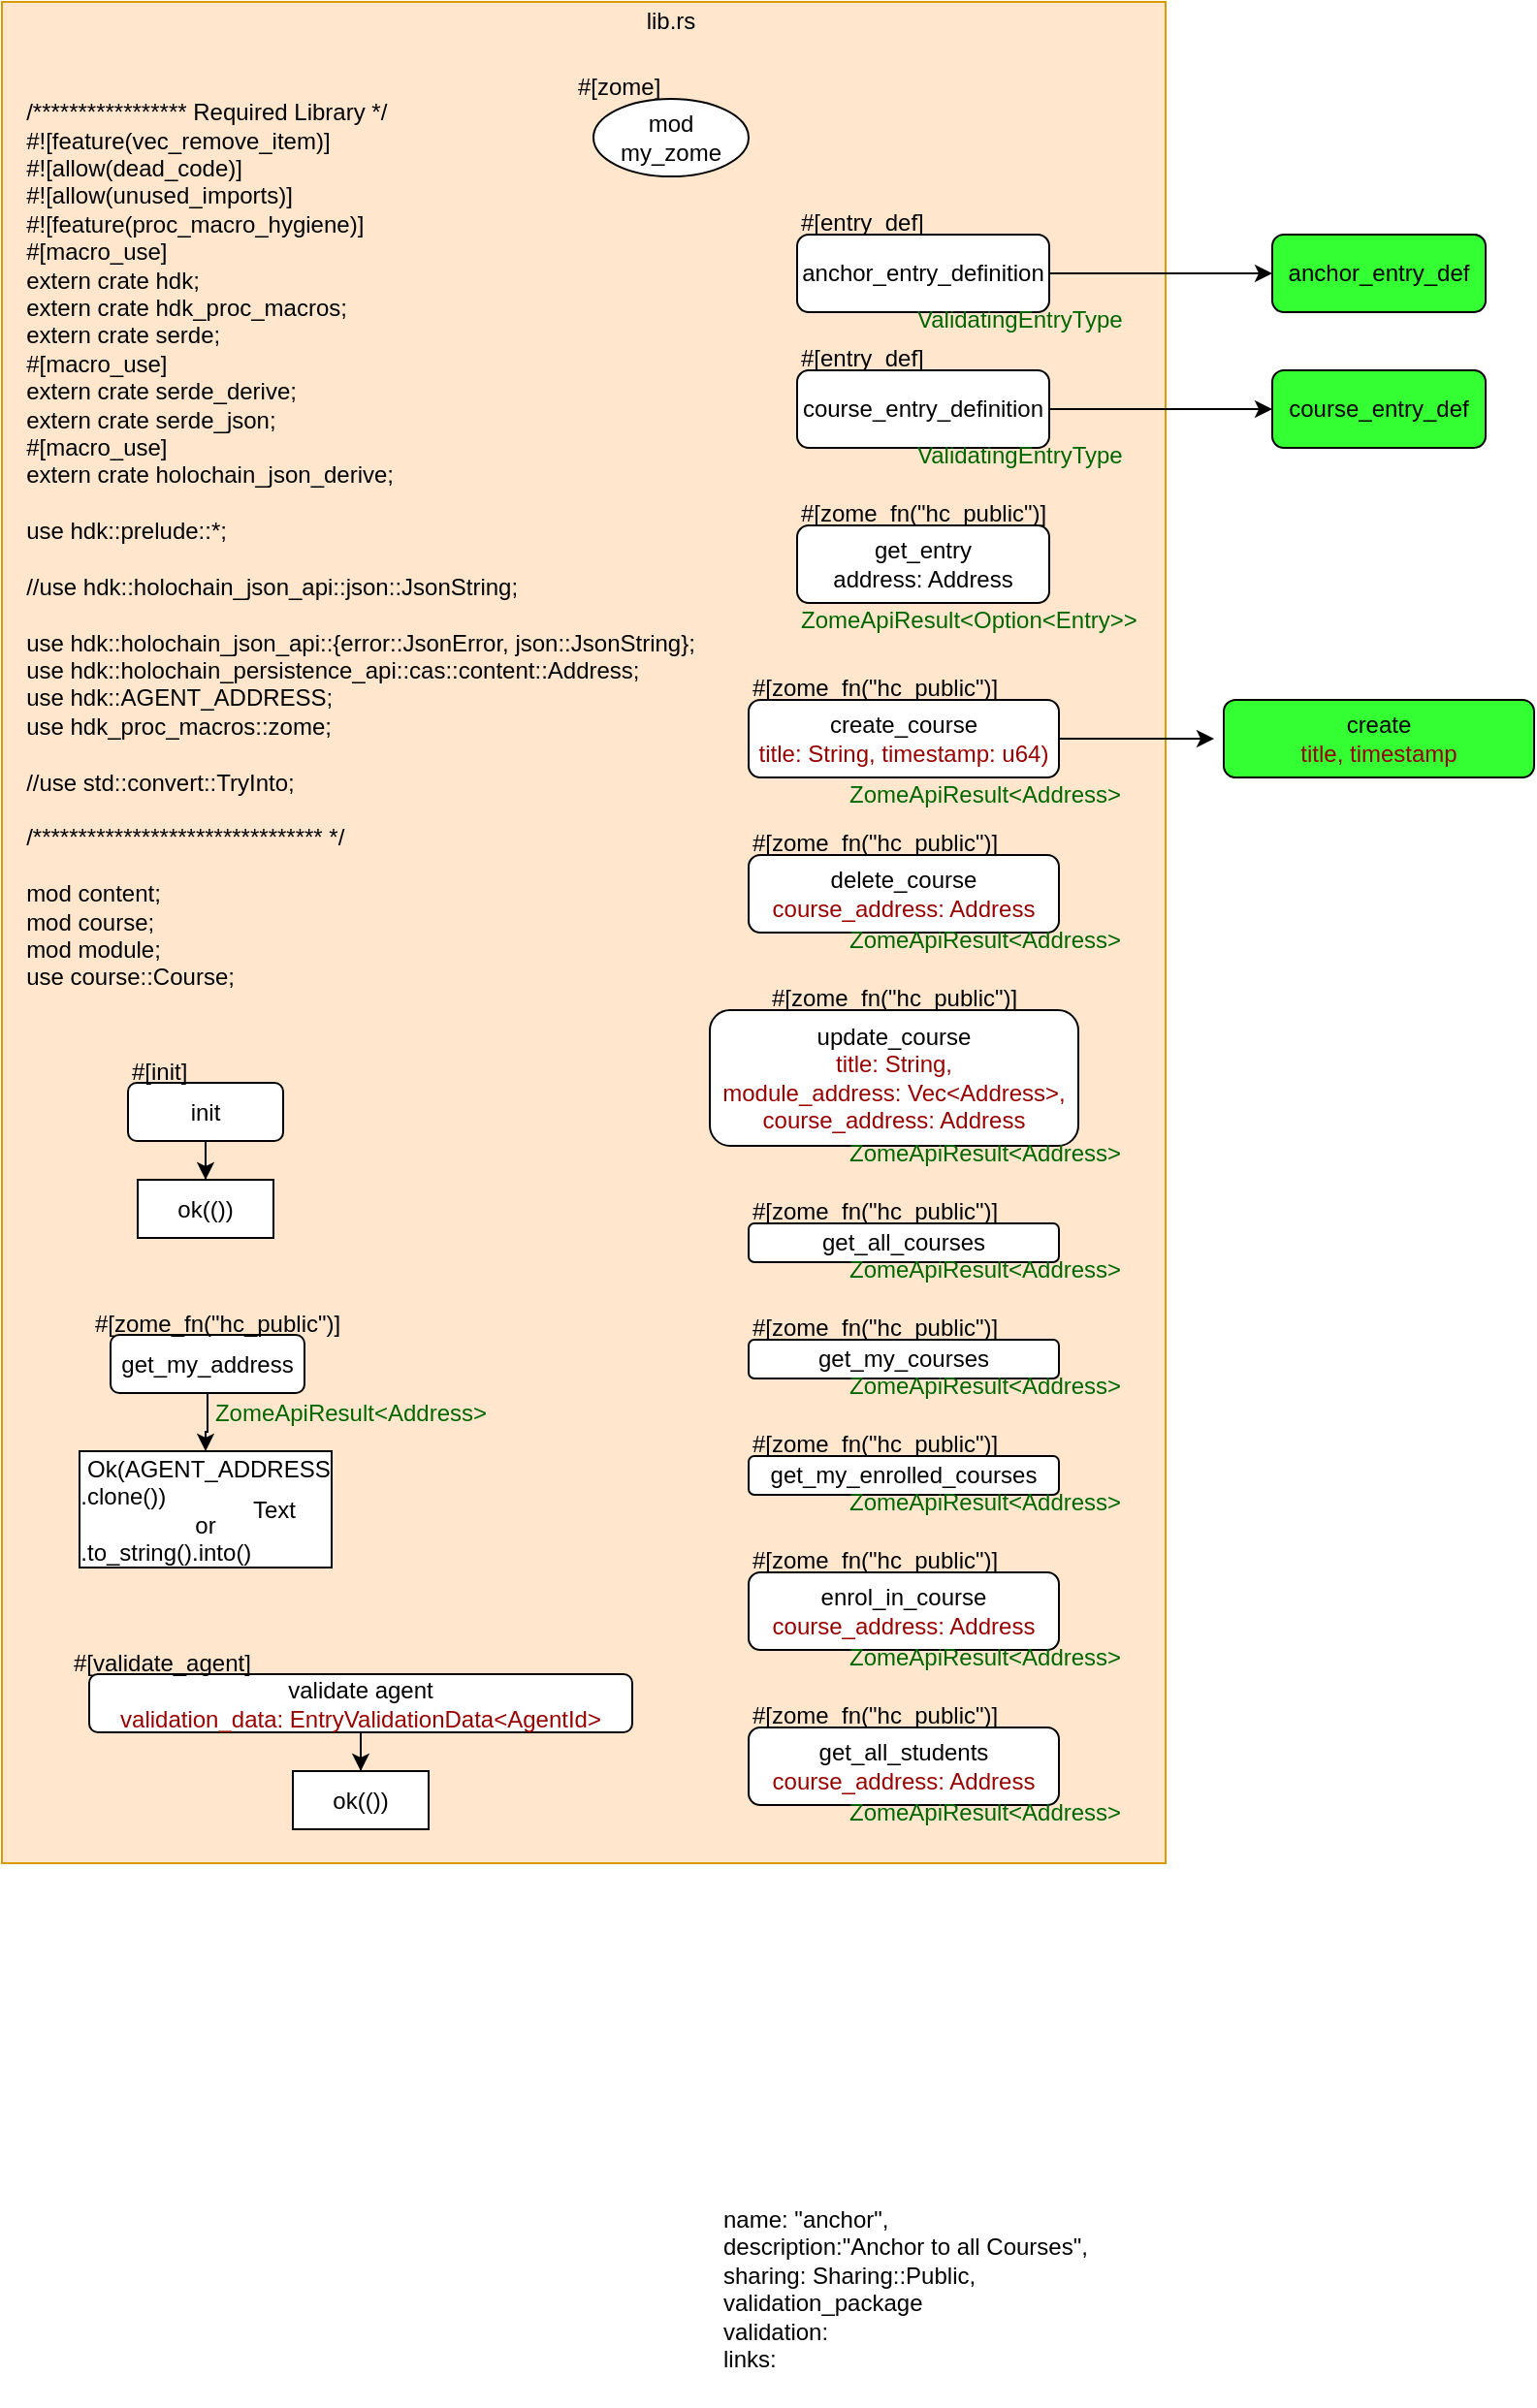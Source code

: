 <mxfile version="12.6.7" type="github" pages="8">
  <diagram id="DXIPTjjtn7do77gQKyFH" name="lib.rs">
    <mxGraphModel dx="1865" dy="553" grid="1" gridSize="10" guides="1" tooltips="1" connect="1" arrows="1" fold="1" page="1" pageScale="1" pageWidth="827" pageHeight="1169" math="0" shadow="0">
      <root>
        <mxCell id="0"/>
        <mxCell id="1" parent="0"/>
        <mxCell id="BPKDQX9KvzaL9xmLwDMY-90" value="" style="rounded=0;whiteSpace=wrap;html=1;fillColor=#ffe6cc;strokeColor=#d79b00;" parent="1" vertex="1">
          <mxGeometry x="-45" y="20" width="600" height="960" as="geometry"/>
        </mxCell>
        <mxCell id="BPKDQX9KvzaL9xmLwDMY-2" value="mod my_zome" style="ellipse;whiteSpace=wrap;html=1;" parent="1" vertex="1">
          <mxGeometry x="260" y="70" width="80" height="40" as="geometry"/>
        </mxCell>
        <mxCell id="BPKDQX9KvzaL9xmLwDMY-19" style="edgeStyle=orthogonalEdgeStyle;rounded=0;orthogonalLoop=1;jettySize=auto;html=1;entryX=0.5;entryY=0;entryDx=0;entryDy=0;" parent="1" source="BPKDQX9KvzaL9xmLwDMY-4" target="BPKDQX9KvzaL9xmLwDMY-8" edge="1">
          <mxGeometry relative="1" as="geometry"/>
        </mxCell>
        <mxCell id="BPKDQX9KvzaL9xmLwDMY-4" value="init" style="rounded=1;whiteSpace=wrap;html=1;" parent="1" vertex="1">
          <mxGeometry x="20" y="577.5" width="80" height="30" as="geometry"/>
        </mxCell>
        <mxCell id="BPKDQX9KvzaL9xmLwDMY-22" style="edgeStyle=orthogonalEdgeStyle;rounded=0;orthogonalLoop=1;jettySize=auto;html=1;entryX=0.5;entryY=0;entryDx=0;entryDy=0;" parent="1" source="BPKDQX9KvzaL9xmLwDMY-6" target="BPKDQX9KvzaL9xmLwDMY-9" edge="1">
          <mxGeometry relative="1" as="geometry"/>
        </mxCell>
        <mxCell id="BPKDQX9KvzaL9xmLwDMY-6" value="&lt;div&gt;validate agent&lt;/div&gt;&lt;font color=&quot;#990000&quot;&gt;validation_data: EntryValidationData&amp;lt;AgentId&amp;gt;&lt;/font&gt;" style="rounded=1;whiteSpace=wrap;html=1;" parent="1" vertex="1">
          <mxGeometry y="882.5" width="280" height="30" as="geometry"/>
        </mxCell>
        <mxCell id="BPKDQX9KvzaL9xmLwDMY-23" style="edgeStyle=orthogonalEdgeStyle;rounded=0;orthogonalLoop=1;jettySize=auto;html=1;entryX=0.5;entryY=0;entryDx=0;entryDy=0;" parent="1" source="BPKDQX9KvzaL9xmLwDMY-10" target="BPKDQX9KvzaL9xmLwDMY-12" edge="1">
          <mxGeometry relative="1" as="geometry"/>
        </mxCell>
        <mxCell id="BPKDQX9KvzaL9xmLwDMY-10" value="get_my_address" style="rounded=1;whiteSpace=wrap;html=1;" parent="1" vertex="1">
          <mxGeometry x="11.0" y="707.5" width="100" height="30" as="geometry"/>
        </mxCell>
        <mxCell id="BPKDQX9KvzaL9xmLwDMY-7" value="lib.rs" style="text;html=1;strokeColor=none;fillColor=none;align=center;verticalAlign=middle;whiteSpace=wrap;rounded=0;" parent="1" vertex="1">
          <mxGeometry x="280" y="20" width="40" height="20" as="geometry"/>
        </mxCell>
        <mxCell id="BPKDQX9KvzaL9xmLwDMY-8" value="ok(())" style="rounded=0;whiteSpace=wrap;html=1;" parent="1" vertex="1">
          <mxGeometry x="25" y="627.5" width="70" height="30" as="geometry"/>
        </mxCell>
        <mxCell id="BPKDQX9KvzaL9xmLwDMY-9" value="ok(())" style="rounded=0;whiteSpace=wrap;html=1;" parent="1" vertex="1">
          <mxGeometry x="105" y="932.5" width="70" height="30" as="geometry"/>
        </mxCell>
        <mxCell id="BPKDQX9KvzaL9xmLwDMY-12" value="&lt;div&gt;&amp;nbsp;Ok(AGENT_ADDRESS&lt;/div&gt;&lt;div align=&quot;left&quot;&gt;.clone())&lt;/div&gt;&lt;div&gt;or&lt;/div&gt;&lt;div align=&quot;left&quot;&gt;.to_string().into()&lt;br&gt;&lt;/div&gt;" style="rounded=0;whiteSpace=wrap;html=1;" parent="1" vertex="1">
          <mxGeometry x="-5" y="767.5" width="130" height="60" as="geometry"/>
        </mxCell>
        <mxCell id="BPKDQX9KvzaL9xmLwDMY-25" value="#[init]" style="text;html=1;" parent="1" vertex="1">
          <mxGeometry x="20" y="557.5" width="50" height="30" as="geometry"/>
        </mxCell>
        <mxCell id="BPKDQX9KvzaL9xmLwDMY-27" value="#[validate_agent]" style="text;html=1;" parent="1" vertex="1">
          <mxGeometry x="-10" y="862.5" width="110" height="30" as="geometry"/>
        </mxCell>
        <mxCell id="BPKDQX9KvzaL9xmLwDMY-28" value="#[zome_fn(&quot;hc_public&quot;)]" style="text;html=1;" parent="1" vertex="1">
          <mxGeometry x="1" y="687.5" width="150" height="30" as="geometry"/>
        </mxCell>
        <mxCell id="sYRBEX_hVr7ViA64qe-t-1" style="edgeStyle=orthogonalEdgeStyle;rounded=0;orthogonalLoop=1;jettySize=auto;html=1;" parent="1" source="BPKDQX9KvzaL9xmLwDMY-29" edge="1">
          <mxGeometry relative="1" as="geometry">
            <mxPoint x="610" y="160" as="targetPoint"/>
          </mxGeometry>
        </mxCell>
        <mxCell id="BPKDQX9KvzaL9xmLwDMY-29" value="anchor_entry_definition" style="rounded=1;whiteSpace=wrap;html=1;" parent="1" vertex="1">
          <mxGeometry x="365" y="140" width="130" height="40" as="geometry"/>
        </mxCell>
        <mxCell id="BPKDQX9KvzaL9xmLwDMY-31" value="#[entry_def]" style="text;html=1;" parent="1" vertex="1">
          <mxGeometry x="365" y="120" width="90" height="20" as="geometry"/>
        </mxCell>
        <mxCell id="9Cc2E70YcdbBU3URQo2y-1" style="edgeStyle=orthogonalEdgeStyle;rounded=0;orthogonalLoop=1;jettySize=auto;html=1;entryX=0;entryY=0.5;entryDx=0;entryDy=0;" parent="1" source="BPKDQX9KvzaL9xmLwDMY-32" target="1-dCx7ayfFpRJO6_NZij-1" edge="1">
          <mxGeometry relative="1" as="geometry"/>
        </mxCell>
        <mxCell id="BPKDQX9KvzaL9xmLwDMY-32" value="course_entry_definition" style="rounded=1;whiteSpace=wrap;html=1;" parent="1" vertex="1">
          <mxGeometry x="365" y="210" width="130" height="40" as="geometry"/>
        </mxCell>
        <mxCell id="BPKDQX9KvzaL9xmLwDMY-33" value="#[entry_def]" style="text;html=1;" parent="1" vertex="1">
          <mxGeometry x="365" y="190" width="90" height="20" as="geometry"/>
        </mxCell>
        <mxCell id="BPKDQX9KvzaL9xmLwDMY-37" value="&lt;div&gt;&lt;font color=&quot;#006600&quot;&gt;ZomeApiResult&amp;lt;Address&amp;gt;&lt;br&gt;&lt;/font&gt;&lt;/div&gt;" style="text;html=1;strokeColor=none;fillColor=none;align=center;verticalAlign=middle;whiteSpace=wrap;rounded=0;" parent="1" vertex="1">
          <mxGeometry x="50" y="737.5" width="170" height="20" as="geometry"/>
        </mxCell>
        <mxCell id="T_4qSHEh6NbkcvrsZpWz-3" style="edgeStyle=orthogonalEdgeStyle;rounded=0;orthogonalLoop=1;jettySize=auto;html=1;" edge="1" parent="1" source="BPKDQX9KvzaL9xmLwDMY-42">
          <mxGeometry relative="1" as="geometry">
            <mxPoint x="580" y="400" as="targetPoint"/>
          </mxGeometry>
        </mxCell>
        <mxCell id="BPKDQX9KvzaL9xmLwDMY-42" value="&lt;div&gt;create_course&lt;/div&gt;&lt;div&gt;&lt;font color=&quot;#990000&quot;&gt;title: String, timestamp: u64)&lt;/font&gt;&lt;br&gt;&lt;/div&gt;" style="rounded=1;whiteSpace=wrap;html=1;" parent="1" vertex="1">
          <mxGeometry x="340" y="380" width="160" height="40" as="geometry"/>
        </mxCell>
        <mxCell id="BPKDQX9KvzaL9xmLwDMY-43" value="#[zome_fn(&quot;hc_public&quot;)]" style="text;html=1;" parent="1" vertex="1">
          <mxGeometry x="340" y="360" width="90" height="20" as="geometry"/>
        </mxCell>
        <mxCell id="BPKDQX9KvzaL9xmLwDMY-46" value="Text" style="text;html=1;align=center;verticalAlign=middle;resizable=0;points=[];autosize=1;" parent="1" vertex="1">
          <mxGeometry x="75" y="787.5" width="40" height="20" as="geometry"/>
        </mxCell>
        <mxCell id="BPKDQX9KvzaL9xmLwDMY-47" value="&lt;div&gt;delete_course&lt;/div&gt;&lt;div&gt;&lt;font color=&quot;#990000&quot;&gt;course_address: Address&lt;/font&gt;&lt;br&gt;&lt;/div&gt;" style="rounded=1;whiteSpace=wrap;html=1;" parent="1" vertex="1">
          <mxGeometry x="340" y="460" width="160" height="40" as="geometry"/>
        </mxCell>
        <mxCell id="BPKDQX9KvzaL9xmLwDMY-48" value="#[zome_fn(&quot;hc_public&quot;)]" style="text;html=1;" parent="1" vertex="1">
          <mxGeometry x="340" y="440" width="90" height="20" as="geometry"/>
        </mxCell>
        <mxCell id="BPKDQX9KvzaL9xmLwDMY-49" value="&lt;font color=&quot;#006600&quot;&gt;ValidatingEntryType&lt;/font&gt;" style="text;html=1;" parent="1" vertex="1">
          <mxGeometry x="425" y="170" width="130" height="30" as="geometry"/>
        </mxCell>
        <mxCell id="BPKDQX9KvzaL9xmLwDMY-51" value="&lt;font color=&quot;#006600&quot;&gt;ValidatingEntryType&lt;/font&gt;" style="text;html=1;" parent="1" vertex="1">
          <mxGeometry x="425" y="240" width="130" height="30" as="geometry"/>
        </mxCell>
        <mxCell id="BPKDQX9KvzaL9xmLwDMY-52" value="&lt;font color=&quot;#006600&quot;&gt;ZomeApiResult&amp;lt;Address&amp;gt;&lt;/font&gt;" style="text;html=1;" parent="1" vertex="1">
          <mxGeometry x="390" y="415" width="150" height="30" as="geometry"/>
        </mxCell>
        <mxCell id="BPKDQX9KvzaL9xmLwDMY-53" value="&lt;font color=&quot;#006600&quot;&gt;ZomeApiResult&amp;lt;Address&amp;gt;&lt;/font&gt;" style="text;html=1;" parent="1" vertex="1">
          <mxGeometry x="390" y="490" width="150" height="30" as="geometry"/>
        </mxCell>
        <mxCell id="BPKDQX9KvzaL9xmLwDMY-60" value="&lt;div&gt;update_course&lt;/div&gt;&lt;div&gt;&lt;font color=&quot;#990000&quot;&gt;title: String, &lt;br&gt;&lt;/font&gt;&lt;/div&gt;&lt;div&gt;&lt;font color=&quot;#990000&quot;&gt;module_address: Vec&amp;lt;Address&amp;gt;, &lt;br&gt;&lt;/font&gt;&lt;/div&gt;&lt;div&gt;&lt;font color=&quot;#990000&quot;&gt;course_address: Address&lt;/font&gt;&lt;br&gt;&lt;/div&gt;" style="rounded=1;whiteSpace=wrap;html=1;" parent="1" vertex="1">
          <mxGeometry x="320" y="540" width="190" height="70" as="geometry"/>
        </mxCell>
        <mxCell id="BPKDQX9KvzaL9xmLwDMY-61" value="#[zome_fn(&quot;hc_public&quot;)]" style="text;html=1;" parent="1" vertex="1">
          <mxGeometry x="350" y="520" width="90" height="20" as="geometry"/>
        </mxCell>
        <mxCell id="BPKDQX9KvzaL9xmLwDMY-62" value="&lt;font color=&quot;#006600&quot;&gt;ZomeApiResult&amp;lt;Address&amp;gt;&lt;/font&gt;" style="text;html=1;" parent="1" vertex="1">
          <mxGeometry x="390" y="600" width="150" height="30" as="geometry"/>
        </mxCell>
        <mxCell id="BPKDQX9KvzaL9xmLwDMY-66" value="&lt;div&gt;get_all_courses&lt;/div&gt;" style="rounded=1;whiteSpace=wrap;html=1;" parent="1" vertex="1">
          <mxGeometry x="340" y="650" width="160" height="20" as="geometry"/>
        </mxCell>
        <mxCell id="BPKDQX9KvzaL9xmLwDMY-67" value="#[zome_fn(&quot;hc_public&quot;)]" style="text;html=1;" parent="1" vertex="1">
          <mxGeometry x="340" y="630" width="90" height="20" as="geometry"/>
        </mxCell>
        <mxCell id="BPKDQX9KvzaL9xmLwDMY-68" value="&lt;font color=&quot;#006600&quot;&gt;ZomeApiResult&amp;lt;Address&amp;gt;&lt;/font&gt;" style="text;html=1;" parent="1" vertex="1">
          <mxGeometry x="390" y="660" width="150" height="30" as="geometry"/>
        </mxCell>
        <mxCell id="BPKDQX9KvzaL9xmLwDMY-70" value="&lt;div&gt;get_my_courses&lt;/div&gt;" style="rounded=1;whiteSpace=wrap;html=1;" parent="1" vertex="1">
          <mxGeometry x="340" y="710" width="160" height="20" as="geometry"/>
        </mxCell>
        <mxCell id="BPKDQX9KvzaL9xmLwDMY-71" value="#[zome_fn(&quot;hc_public&quot;)]" style="text;html=1;" parent="1" vertex="1">
          <mxGeometry x="340" y="690" width="90" height="20" as="geometry"/>
        </mxCell>
        <mxCell id="BPKDQX9KvzaL9xmLwDMY-72" value="&lt;font color=&quot;#006600&quot;&gt;ZomeApiResult&amp;lt;Address&amp;gt;&lt;/font&gt;" style="text;html=1;" parent="1" vertex="1">
          <mxGeometry x="390" y="720" width="150" height="30" as="geometry"/>
        </mxCell>
        <mxCell id="BPKDQX9KvzaL9xmLwDMY-73" value="get_my_enrolled_courses" style="rounded=1;whiteSpace=wrap;html=1;" parent="1" vertex="1">
          <mxGeometry x="340" y="770" width="160" height="20" as="geometry"/>
        </mxCell>
        <mxCell id="BPKDQX9KvzaL9xmLwDMY-74" value="#[zome_fn(&quot;hc_public&quot;)]" style="text;html=1;" parent="1" vertex="1">
          <mxGeometry x="340" y="750" width="90" height="20" as="geometry"/>
        </mxCell>
        <mxCell id="BPKDQX9KvzaL9xmLwDMY-75" value="&lt;font color=&quot;#006600&quot;&gt;ZomeApiResult&amp;lt;Address&amp;gt;&lt;/font&gt;" style="text;html=1;" parent="1" vertex="1">
          <mxGeometry x="390" y="780" width="150" height="30" as="geometry"/>
        </mxCell>
        <mxCell id="BPKDQX9KvzaL9xmLwDMY-76" value="&lt;div&gt;enrol_in_course&lt;/div&gt;&lt;div&gt;&lt;font color=&quot;#990000&quot;&gt;course_address: Address&lt;/font&gt;&lt;br&gt;&lt;/div&gt;" style="rounded=1;whiteSpace=wrap;html=1;" parent="1" vertex="1">
          <mxGeometry x="340" y="830" width="160" height="40" as="geometry"/>
        </mxCell>
        <mxCell id="BPKDQX9KvzaL9xmLwDMY-77" value="#[zome_fn(&quot;hc_public&quot;)]" style="text;html=1;" parent="1" vertex="1">
          <mxGeometry x="340" y="810" width="90" height="20" as="geometry"/>
        </mxCell>
        <mxCell id="BPKDQX9KvzaL9xmLwDMY-78" value="&lt;font color=&quot;#006600&quot;&gt;ZomeApiResult&amp;lt;Address&amp;gt;&lt;/font&gt;" style="text;html=1;" parent="1" vertex="1">
          <mxGeometry x="390" y="860" width="150" height="30" as="geometry"/>
        </mxCell>
        <mxCell id="BPKDQX9KvzaL9xmLwDMY-79" value="&lt;div&gt;get_all_students&lt;br&gt;&lt;/div&gt;&lt;div&gt;&lt;font color=&quot;#990000&quot;&gt;course_address: Address&lt;/font&gt;&lt;br&gt;&lt;/div&gt;" style="rounded=1;whiteSpace=wrap;html=1;" parent="1" vertex="1">
          <mxGeometry x="340" y="910" width="160" height="40" as="geometry"/>
        </mxCell>
        <mxCell id="BPKDQX9KvzaL9xmLwDMY-80" value="#[zome_fn(&quot;hc_public&quot;)]" style="text;html=1;" parent="1" vertex="1">
          <mxGeometry x="340" y="890" width="90" height="20" as="geometry"/>
        </mxCell>
        <mxCell id="BPKDQX9KvzaL9xmLwDMY-81" value="&lt;font color=&quot;#006600&quot;&gt;ZomeApiResult&amp;lt;Address&amp;gt;&lt;/font&gt;" style="text;html=1;" parent="1" vertex="1">
          <mxGeometry x="390" y="940" width="150" height="30" as="geometry"/>
        </mxCell>
        <mxCell id="BPKDQX9KvzaL9xmLwDMY-85" value="&lt;div&gt;get_entry&lt;/div&gt;&lt;div&gt;address: Address&lt;br&gt;&lt;/div&gt;" style="rounded=1;whiteSpace=wrap;html=1;" parent="1" vertex="1">
          <mxGeometry x="365" y="290" width="130" height="40" as="geometry"/>
        </mxCell>
        <mxCell id="BPKDQX9KvzaL9xmLwDMY-86" value="#[zome_fn(&quot;hc_public&quot;)]" style="text;html=1;" parent="1" vertex="1">
          <mxGeometry x="365" y="270" width="90" height="20" as="geometry"/>
        </mxCell>
        <mxCell id="BPKDQX9KvzaL9xmLwDMY-87" value="&lt;font color=&quot;#006600&quot;&gt;ZomeApiResult&amp;lt;Option&amp;lt;Entry&amp;gt;&amp;gt;&lt;/font&gt;" style="text;html=1;" parent="1" vertex="1">
          <mxGeometry x="365" y="325" width="130" height="30" as="geometry"/>
        </mxCell>
        <mxCell id="BPKDQX9KvzaL9xmLwDMY-92" value="#[zome]" style="text;html=1;" parent="1" vertex="1">
          <mxGeometry x="250" y="50" width="70" height="30" as="geometry"/>
        </mxCell>
        <mxCell id="BPKDQX9KvzaL9xmLwDMY-94" value="&lt;div align=&quot;left&quot;&gt;/***************** Required Library */&lt;br&gt;#![feature(vec_remove_item)]&lt;br&gt;#![allow(dead_code)]&lt;br&gt;#![allow(unused_imports)]&lt;br&gt;#![feature(proc_macro_hygiene)]&lt;br&gt;#[macro_use]&lt;br&gt;extern crate hdk;&lt;br&gt;extern crate hdk_proc_macros;&lt;br&gt;extern crate serde;&lt;br&gt;#[macro_use]&lt;br&gt;extern crate serde_derive;&lt;br&gt;extern crate serde_json;&lt;br&gt;#[macro_use]&lt;br&gt;extern crate holochain_json_derive;&lt;br&gt;&lt;br&gt;use hdk::prelude::*;&lt;br&gt;&lt;br&gt;//use hdk::holochain_json_api::json::JsonString;&lt;br&gt;&lt;br&gt;use hdk::holochain_json_api::{error::JsonError, json::JsonString};&lt;br&gt;use hdk::holochain_persistence_api::cas::content::Address;&lt;br&gt;use hdk::AGENT_ADDRESS;&lt;br&gt;use hdk_proc_macros::zome;&lt;br&gt;&lt;br&gt;//use std::convert::TryInto;&lt;br&gt;&lt;br&gt;/******************************** */&lt;br&gt;&lt;br&gt;mod content;&lt;br&gt;mod course;&lt;br&gt;mod module;&lt;br&gt;use course::Course;&lt;br&gt;&lt;/div&gt;" style="text;html=1;strokeColor=none;fillColor=none;align=center;verticalAlign=middle;whiteSpace=wrap;rounded=0;" parent="1" vertex="1">
          <mxGeometry x="-35" y="290" width="350" height="20" as="geometry"/>
        </mxCell>
        <mxCell id="CybLcgVTm1H960XqOHh7-35" value="name: &quot;anchor&quot;,&lt;br&gt;                description:&quot;Anchor to all Courses&quot;,&lt;br&gt;&lt;div&gt;                sharing: Sharing::Public,&lt;/div&gt;&lt;div&gt;validation_package&lt;/div&gt;&lt;div&gt;validation:&lt;/div&gt;&lt;div&gt;links:&lt;/div&gt;" style="text;html=1;" parent="1" vertex="1">
          <mxGeometry x="325" y="1150" width="210" height="110" as="geometry"/>
        </mxCell>
        <UserObject label="anchor_entry_def" link="data:page/id,Gmvdt3g-6km1qL-UM3GM" id="ZBpXJErYbTHUjCNmvLEJ-1">
          <mxCell style="rounded=1;whiteSpace=wrap;html=1;fillColor=#33FF33;" parent="1" vertex="1">
            <mxGeometry x="610" y="140" width="110" height="40" as="geometry"/>
          </mxCell>
        </UserObject>
        <UserObject label="course_entry_def" link="data:page/id,LGvd9IhJxzemNmygLMf5" id="1-dCx7ayfFpRJO6_NZij-1">
          <mxCell style="rounded=1;whiteSpace=wrap;html=1;fillColor=#33FF33;" parent="1" vertex="1">
            <mxGeometry x="610" y="210" width="110" height="40" as="geometry"/>
          </mxCell>
        </UserObject>
        <UserObject label="create&lt;br&gt;&lt;font color=&quot;#990000&quot;&gt;title, timestamp&lt;br&gt;&lt;/font&gt;" link="data:page/id,MCmtantAbpTTfe5g0qaD" id="T_4qSHEh6NbkcvrsZpWz-1">
          <mxCell style="rounded=1;whiteSpace=wrap;html=1;fillColor=#33FF33;" vertex="1" parent="1">
            <mxGeometry x="585" y="380" width="160" height="40" as="geometry"/>
          </mxCell>
        </UserObject>
      </root>
    </mxGraphModel>
  </diagram>
  <diagram id="9UC0sf5pN4nqNUrTQWEj" name="course: Course">
    <mxGraphModel dx="211" dy="553" grid="1" gridSize="10" guides="1" tooltips="1" connect="1" arrows="1" fold="1" page="1" pageScale="1" pageWidth="827" pageHeight="1169" math="0" shadow="0">
      <root>
        <mxCell id="M33UoNMTCU6-tiE0HSeG-0"/>
        <mxCell id="M33UoNMTCU6-tiE0HSeG-1" parent="M33UoNMTCU6-tiE0HSeG-0"/>
        <mxCell id="M33UoNMTCU6-tiE0HSeG-2" value="" style="group" parent="M33UoNMTCU6-tiE0HSeG-1" vertex="1" connectable="0">
          <mxGeometry x="1040" y="140" width="450" height="400" as="geometry"/>
        </mxCell>
        <mxCell id="M33UoNMTCU6-tiE0HSeG-3" value="" style="rounded=0;whiteSpace=wrap;html=1;fillColor=#f5f5f5;strokeColor=#666666;fontColor=#333333;" parent="M33UoNMTCU6-tiE0HSeG-2" vertex="1">
          <mxGeometry width="450" height="400" as="geometry"/>
        </mxCell>
        <mxCell id="M33UoNMTCU6-tiE0HSeG-4" value="impl Course" style="shape=process;whiteSpace=wrap;html=1;backgroundOutline=1;" parent="M33UoNMTCU6-tiE0HSeG-2" vertex="1">
          <mxGeometry x="160" y="20" width="120" height="30" as="geometry"/>
        </mxCell>
        <mxCell id="M33UoNMTCU6-tiE0HSeG-5" value="&lt;div&gt;new&lt;/div&gt;&lt;font color=&quot;#990000&quot;&gt;title: String, owner: Address, timestamp: u64&lt;/font&gt;" style="rounded=1;whiteSpace=wrap;html=1;fillColor=#33FF33;strokeColor=#82b366;" parent="M33UoNMTCU6-tiE0HSeG-2" vertex="1">
          <mxGeometry x="10" y="70" width="250" height="30" as="geometry"/>
        </mxCell>
        <mxCell id="M33UoNMTCU6-tiE0HSeG-6" value="&lt;div align=&quot;left&quot;&gt;Course {&lt;br&gt;&amp;nbsp;&amp;nbsp;&amp;nbsp;&amp;nbsp;&amp;nbsp;&amp;nbsp;&amp;nbsp;&amp;nbsp;&amp;nbsp;&amp;nbsp;&amp;nbsp; title: title,&lt;br&gt;&amp;nbsp;&amp;nbsp;&amp;nbsp;&amp;nbsp;&amp;nbsp;&amp;nbsp;&amp;nbsp;&amp;nbsp;&amp;nbsp;&amp;nbsp;&amp;nbsp; teacher_address: owner,&lt;br&gt;&amp;nbsp;&amp;nbsp;&amp;nbsp;&amp;nbsp;&amp;nbsp;&amp;nbsp;&amp;nbsp;&amp;nbsp;&amp;nbsp;&amp;nbsp;&amp;nbsp; modules: Vec::default(),&lt;br&gt;&amp;nbsp;&amp;nbsp;&amp;nbsp;&amp;nbsp;&amp;nbsp;&amp;nbsp;&amp;nbsp;&amp;nbsp;&amp;nbsp;&amp;nbsp;&amp;nbsp; timestamp: timestamp,&lt;br&gt;&amp;nbsp;&amp;nbsp;&amp;nbsp;&amp;nbsp;&amp;nbsp;&amp;nbsp;&amp;nbsp; }&lt;/div&gt;" style="rounded=0;whiteSpace=wrap;html=1;align=left;" parent="M33UoNMTCU6-tiE0HSeG-2" vertex="1">
          <mxGeometry x="47.5" y="135" width="175" height="100" as="geometry"/>
        </mxCell>
        <mxCell id="M33UoNMTCU6-tiE0HSeG-7" value="" style="edgeStyle=orthogonalEdgeStyle;rounded=0;orthogonalLoop=1;jettySize=auto;html=1;" parent="M33UoNMTCU6-tiE0HSeG-2" source="M33UoNMTCU6-tiE0HSeG-5" target="M33UoNMTCU6-tiE0HSeG-6" edge="1">
          <mxGeometry relative="1" as="geometry"/>
        </mxCell>
        <mxCell id="M33UoNMTCU6-tiE0HSeG-8" value="&lt;font color=&quot;#006600&quot;&gt;Self&lt;/font&gt;" style="text;html=1;strokeColor=none;fillColor=none;align=center;verticalAlign=middle;whiteSpace=wrap;rounded=0;" parent="M33UoNMTCU6-tiE0HSeG-2" vertex="1">
          <mxGeometry x="140" y="115" width="40" height="20" as="geometry"/>
        </mxCell>
        <mxCell id="M33UoNMTCU6-tiE0HSeG-9" value="&lt;div align=&quot;center&quot;&gt;from&lt;/div&gt;&lt;div align=&quot;left&quot;&gt;&lt;font color=&quot;#990000&quot;&gt;title: String, &lt;br&gt;&lt;/font&gt;&lt;/div&gt;&lt;div align=&quot;left&quot;&gt;&lt;font color=&quot;#990000&quot;&gt;owner: Address, &lt;br&gt;&lt;/font&gt;&lt;/div&gt;&lt;div align=&quot;left&quot;&gt;&lt;font color=&quot;#990000&quot;&gt;timestamp: u64&lt;/font&gt;&lt;/div&gt;&lt;div&gt;&lt;font color=&quot;#990000&quot;&gt;modules: Vec&amp;lt;Adress&amp;gt;&lt;/font&gt;&lt;br&gt;&lt;/div&gt;" style="rounded=1;whiteSpace=wrap;html=1;fillColor=#33FF33;strokeColor=#82b366;align=left;" parent="M33UoNMTCU6-tiE0HSeG-2" vertex="1">
          <mxGeometry x="270" y="70" width="140" height="80" as="geometry"/>
        </mxCell>
        <mxCell id="M33UoNMTCU6-tiE0HSeG-10" value="&lt;div align=&quot;left&quot;&gt;Course {&lt;br&gt;&amp;nbsp;&amp;nbsp;&amp;nbsp;&amp;nbsp;&amp;nbsp;&amp;nbsp;&amp;nbsp;&amp;nbsp;&amp;nbsp;&amp;nbsp;&amp;nbsp; title: title,&lt;br&gt;&amp;nbsp;&amp;nbsp;&amp;nbsp;&amp;nbsp;&amp;nbsp;&amp;nbsp;&amp;nbsp;&amp;nbsp;&amp;nbsp;&amp;nbsp;&amp;nbsp; teacher_address: owner,&lt;br&gt;&amp;nbsp;&amp;nbsp;&amp;nbsp;&amp;nbsp;&amp;nbsp;&amp;nbsp;&amp;nbsp;&amp;nbsp;&amp;nbsp;&amp;nbsp;&amp;nbsp; modules: Vec::default(),&lt;br&gt;&amp;nbsp;&amp;nbsp;&amp;nbsp;&amp;nbsp;&amp;nbsp;&amp;nbsp;&amp;nbsp;&amp;nbsp;&amp;nbsp;&amp;nbsp;&amp;nbsp; timestamp: timestamp,&lt;br&gt;&amp;nbsp;&amp;nbsp;&amp;nbsp;&amp;nbsp;&amp;nbsp;&amp;nbsp;&amp;nbsp; }&lt;/div&gt;" style="rounded=0;whiteSpace=wrap;html=1;align=left;" parent="M33UoNMTCU6-tiE0HSeG-2" vertex="1">
          <mxGeometry x="252.5" y="175" width="175" height="100" as="geometry"/>
        </mxCell>
        <mxCell id="M33UoNMTCU6-tiE0HSeG-11" value="" style="edgeStyle=orthogonalEdgeStyle;rounded=0;orthogonalLoop=1;jettySize=auto;html=1;" parent="M33UoNMTCU6-tiE0HSeG-2" source="M33UoNMTCU6-tiE0HSeG-9" target="M33UoNMTCU6-tiE0HSeG-10" edge="1">
          <mxGeometry relative="1" as="geometry"/>
        </mxCell>
        <mxCell id="M33UoNMTCU6-tiE0HSeG-12" value="&lt;font color=&quot;#006600&quot;&gt;Self&lt;/font&gt;" style="text;html=1;strokeColor=none;fillColor=none;align=center;verticalAlign=middle;whiteSpace=wrap;rounded=0;" parent="M33UoNMTCU6-tiE0HSeG-2" vertex="1">
          <mxGeometry x="340" y="160" width="40" height="20" as="geometry"/>
        </mxCell>
        <mxCell id="M33UoNMTCU6-tiE0HSeG-13" value="&lt;div&gt;entry&lt;/div&gt;&lt;font color=&quot;#990000&quot;&gt;&amp;amp;self&lt;/font&gt;" style="rounded=1;whiteSpace=wrap;html=1;fillColor=#33FF33;strokeColor=#82b366;" parent="M33UoNMTCU6-tiE0HSeG-2" vertex="1">
          <mxGeometry x="47.5" y="275" width="170" height="30" as="geometry"/>
        </mxCell>
        <mxCell id="M33UoNMTCU6-tiE0HSeG-14" value="Entry::App(&quot;course&quot;.into(), self.into())" style="rounded=0;whiteSpace=wrap;html=1;" parent="M33UoNMTCU6-tiE0HSeG-2" vertex="1">
          <mxGeometry x="28.75" y="337.5" width="207.5" height="32.5" as="geometry"/>
        </mxCell>
        <mxCell id="M33UoNMTCU6-tiE0HSeG-15" value="" style="edgeStyle=orthogonalEdgeStyle;rounded=0;orthogonalLoop=1;jettySize=auto;html=1;" parent="M33UoNMTCU6-tiE0HSeG-2" source="M33UoNMTCU6-tiE0HSeG-13" target="M33UoNMTCU6-tiE0HSeG-14" edge="1">
          <mxGeometry relative="1" as="geometry"/>
        </mxCell>
        <mxCell id="M33UoNMTCU6-tiE0HSeG-16" value="&lt;font color=&quot;#006600&quot;&gt;Entry&lt;/font&gt;" style="text;html=1;strokeColor=none;fillColor=none;align=center;verticalAlign=middle;whiteSpace=wrap;rounded=0;" parent="M33UoNMTCU6-tiE0HSeG-2" vertex="1">
          <mxGeometry x="130" y="310" width="40" height="20" as="geometry"/>
        </mxCell>
        <mxCell id="7Y6dzGtSMSle_XYAwj91-1" value="" style="group" parent="M33UoNMTCU6-tiE0HSeG-1" vertex="1" connectable="0">
          <mxGeometry x="1060" y="30" width="390" height="70" as="geometry"/>
        </mxCell>
        <mxCell id="7Y6dzGtSMSle_XYAwj91-2" value="&lt;div align=&quot;left&quot;&gt;&lt;b&gt;pub struct Course {&lt;br&gt;&amp;nbsp;&amp;nbsp;&amp;nbsp; title: String,&lt;br&gt;&amp;nbsp;&amp;nbsp;&amp;nbsp; teacher_address: Address,&lt;br&gt;&amp;nbsp;&amp;nbsp;&amp;nbsp; modules: Vec&amp;lt;Address&amp;gt;, // Implicit link, as relationship with module&lt;br&gt;&amp;nbsp;&amp;nbsp;&amp;nbsp; timestamp: u64,&lt;br&gt;}&lt;/b&gt;&lt;/div&gt;" style="text;html=1;strokeColor=none;fillColor=none;align=left;verticalAlign=middle;whiteSpace=wrap;rounded=0;" parent="7Y6dzGtSMSle_XYAwj91-1" vertex="1">
          <mxGeometry y="50" width="390" height="20" as="geometry"/>
        </mxCell>
        <mxCell id="7Y6dzGtSMSle_XYAwj91-3" value="#[derive(Serialize, Deserialize, Debug, self::DefaultJson, Clone)]" style="text;html=1;" parent="7Y6dzGtSMSle_XYAwj91-1" vertex="1">
          <mxGeometry width="360" height="30" as="geometry"/>
        </mxCell>
        <mxCell id="dlFvjo7b_wRYCBSY3ruL-0" value="&lt;div&gt;use&amp;nbsp;hdk::prelude::*;&lt;/div&gt;&lt;div&gt;use&amp;nbsp;hdk::AGENT_ADDRESS;&lt;/div&gt;" style="text;html=1;" vertex="1" parent="M33UoNMTCU6-tiE0HSeG-1">
          <mxGeometry x="827" width="160" height="50" as="geometry"/>
        </mxCell>
      </root>
    </mxGraphModel>
  </diagram>
  <diagram id="Gmvdt3g-6km1qL-UM3GM" name="course: anchor_entry_def">
    <mxGraphModel dx="1038" dy="553" grid="1" gridSize="10" guides="1" tooltips="1" connect="1" arrows="1" fold="1" page="1" pageScale="1" pageWidth="827" pageHeight="1169" math="0" shadow="0">
      <root>
        <mxCell id="gchoBXkzTyaEmYtx3i6a-0"/>
        <mxCell id="gchoBXkzTyaEmYtx3i6a-1" parent="gchoBXkzTyaEmYtx3i6a-0"/>
        <mxCell id="jpVONP7J3j-ntvICtFwA-0" value="" style="group" parent="gchoBXkzTyaEmYtx3i6a-1" vertex="1" connectable="0">
          <mxGeometry x="170" y="230" width="342" height="800" as="geometry"/>
        </mxCell>
        <mxCell id="jpVONP7J3j-ntvICtFwA-1" value="" style="rounded=0;whiteSpace=wrap;html=1;fillColor=#dae8fc;strokeColor=#6c8ebf;" parent="jpVONP7J3j-ntvICtFwA-0" vertex="1">
          <mxGeometry x="30" y="150" width="240" height="130" as="geometry"/>
        </mxCell>
        <mxCell id="jpVONP7J3j-ntvICtFwA-2" value="entry!" style="shape=process;whiteSpace=wrap;html=1;backgroundOutline=1;fillColor=#FFFFFF;" parent="jpVONP7J3j-ntvICtFwA-0" vertex="1">
          <mxGeometry x="90" width="110" height="30" as="geometry"/>
        </mxCell>
        <mxCell id="jpVONP7J3j-ntvICtFwA-3" value="name: &quot;anchor&quot;,&lt;br&gt;                description:&quot;Anchor to all Courses&quot;,&lt;br&gt;&lt;div&gt;                sharing: Sharing::Public,&lt;/div&gt;&lt;div&gt;&lt;font color=&quot;#0000FF&quot;&gt;validation_package&lt;/font&gt;&lt;/div&gt;&lt;div&gt;&lt;font color=&quot;#663300&quot;&gt;validation&lt;/font&gt;:&lt;/div&gt;&lt;div&gt;&lt;font color=&quot;#00331A&quot;&gt;links&lt;/font&gt;:&lt;/div&gt;" style="text;html=1;" parent="jpVONP7J3j-ntvICtFwA-0" vertex="1">
          <mxGeometry x="67.5" y="35" width="210" height="110" as="geometry"/>
        </mxCell>
        <mxCell id="jpVONP7J3j-ntvICtFwA-4" value="&lt;div&gt;&lt;font color=&quot;#0000FF&quot;&gt;validation_package&lt;/font&gt;&lt;/div&gt;&lt;font color=&quot;#990000&quot;&gt;||&lt;/font&gt;" style="shape=trapezoid;perimeter=trapezoidPerimeter;whiteSpace=wrap;html=1;fillColor=#FFFFFF;" parent="jpVONP7J3j-ntvICtFwA-0" vertex="1">
          <mxGeometry x="80" y="160" width="130" height="40" as="geometry"/>
        </mxCell>
        <mxCell id="jpVONP7J3j-ntvICtFwA-5" value="hdk::ValidationPackageDefinition::Entry" style="rounded=0;whiteSpace=wrap;html=1;fillColor=#FFFFFF;" parent="jpVONP7J3j-ntvICtFwA-0" vertex="1">
          <mxGeometry x="37.5" y="225" width="215" height="30" as="geometry"/>
        </mxCell>
        <mxCell id="jpVONP7J3j-ntvICtFwA-6" style="edgeStyle=orthogonalEdgeStyle;rounded=0;orthogonalLoop=1;jettySize=auto;html=1;entryX=0.5;entryY=0;entryDx=0;entryDy=0;" parent="jpVONP7J3j-ntvICtFwA-0" source="jpVONP7J3j-ntvICtFwA-4" target="jpVONP7J3j-ntvICtFwA-5" edge="1">
          <mxGeometry relative="1" as="geometry"/>
        </mxCell>
        <mxCell id="jpVONP7J3j-ntvICtFwA-7" value="" style="group" parent="jpVONP7J3j-ntvICtFwA-0" vertex="1" connectable="0">
          <mxGeometry x="32" y="285" width="310" height="95" as="geometry"/>
        </mxCell>
        <mxCell id="jpVONP7J3j-ntvICtFwA-8" value="" style="group" parent="jpVONP7J3j-ntvICtFwA-7" vertex="1" connectable="0">
          <mxGeometry width="310" height="95" as="geometry"/>
        </mxCell>
        <mxCell id="jpVONP7J3j-ntvICtFwA-9" value="" style="rounded=0;whiteSpace=wrap;html=1;fillColor=#ffe6cc;strokeColor=#d79b00;" parent="jpVONP7J3j-ntvICtFwA-8" vertex="1">
          <mxGeometry x="-20" width="310" height="95" as="geometry"/>
        </mxCell>
        <mxCell id="jpVONP7J3j-ntvICtFwA-10" value="&lt;div&gt;&lt;font color=&quot;#663300&quot;&gt;validation&lt;/font&gt;&lt;/div&gt;&lt;div&gt;&lt;font color=&quot;#990000&quot;&gt;|_validation_data: hdk::EntryValidationData&amp;lt;String&amp;gt;|&lt;/font&gt;&lt;/div&gt;" style="shape=trapezoid;perimeter=trapezoidPerimeter;whiteSpace=wrap;html=1;fillColor=#FFFFFF;" parent="jpVONP7J3j-ntvICtFwA-8" vertex="1">
          <mxGeometry x="-23.25" y="5" width="304.5" height="30" as="geometry"/>
        </mxCell>
        <mxCell id="jpVONP7J3j-ntvICtFwA-11" value="Ok(())" style="rounded=0;whiteSpace=wrap;html=1;fillColor=#FFFFFF;" parent="jpVONP7J3j-ntvICtFwA-8" vertex="1">
          <mxGeometry x="83" y="55.5" width="85" height="27" as="geometry"/>
        </mxCell>
        <mxCell id="jpVONP7J3j-ntvICtFwA-12" style="edgeStyle=orthogonalEdgeStyle;rounded=0;orthogonalLoop=1;jettySize=auto;html=1;entryX=0.5;entryY=0;entryDx=0;entryDy=0;" parent="jpVONP7J3j-ntvICtFwA-8" source="jpVONP7J3j-ntvICtFwA-10" target="jpVONP7J3j-ntvICtFwA-11" edge="1">
          <mxGeometry relative="1" as="geometry"/>
        </mxCell>
        <mxCell id="jpVONP7J3j-ntvICtFwA-13" value="" style="group" parent="jpVONP7J3j-ntvICtFwA-0" vertex="1" connectable="0">
          <mxGeometry y="388" width="339.13" height="412" as="geometry"/>
        </mxCell>
        <mxCell id="jpVONP7J3j-ntvICtFwA-14" value="" style="rounded=0;whiteSpace=wrap;html=1;fillColor=#d5e8d4;strokeColor=#82b366;" parent="jpVONP7J3j-ntvICtFwA-13" vertex="1">
          <mxGeometry width="330" height="412" as="geometry"/>
        </mxCell>
        <mxCell id="jpVONP7J3j-ntvICtFwA-15" value="" style="rounded=0;whiteSpace=wrap;html=1;fillColor=#dae8fc;strokeColor=#6c8ebf;" parent="jpVONP7J3j-ntvICtFwA-13" vertex="1">
          <mxGeometry x="36.13" y="159.5" width="240" height="130" as="geometry"/>
        </mxCell>
        <mxCell id="jpVONP7J3j-ntvICtFwA-16" value="&lt;font color=&quot;#006600&quot;&gt;links&lt;/font&gt;" style="shape=trapezoid;perimeter=trapezoidPerimeter;whiteSpace=wrap;html=1;fillColor=#FFFFFF;" parent="jpVONP7J3j-ntvICtFwA-13" vertex="1">
          <mxGeometry x="101.25" y="4.5" width="112.5" height="25" as="geometry"/>
        </mxCell>
        <mxCell id="jpVONP7J3j-ntvICtFwA-17" value="to!" style="shape=process;whiteSpace=wrap;html=1;backgroundOutline=1;fillColor=#FFFFFF;" parent="jpVONP7J3j-ntvICtFwA-13" vertex="1">
          <mxGeometry x="97.5" y="52" width="120" height="32" as="geometry"/>
        </mxCell>
        <mxCell id="jpVONP7J3j-ntvICtFwA-18" style="edgeStyle=orthogonalEdgeStyle;rounded=0;orthogonalLoop=1;jettySize=auto;html=1;" parent="jpVONP7J3j-ntvICtFwA-13" source="jpVONP7J3j-ntvICtFwA-16" target="jpVONP7J3j-ntvICtFwA-17" edge="1">
          <mxGeometry relative="1" as="geometry"/>
        </mxCell>
        <mxCell id="jpVONP7J3j-ntvICtFwA-19" value="&quot;course&quot;,&lt;br&gt;&lt;div&gt;      link_type: &quot;course_list&quot;,&lt;/div&gt;&lt;div&gt;&lt;div&gt;&lt;font color=&quot;#0000FF&quot;&gt;validation_package&lt;/font&gt;&lt;/div&gt;&lt;div&gt;&lt;font color=&quot;#663300&quot;&gt;validation&lt;/font&gt;:&lt;/div&gt;&lt;/div&gt;&lt;div&gt;&lt;br&gt;&lt;/div&gt;" style="text;html=1;" parent="jpVONP7J3j-ntvICtFwA-13" vertex="1">
          <mxGeometry x="97.5" y="92" width="140" height="70" as="geometry"/>
        </mxCell>
        <mxCell id="jpVONP7J3j-ntvICtFwA-20" value="&lt;div&gt;&lt;font color=&quot;#0000FF&quot;&gt;validation_package&lt;/font&gt;&lt;/div&gt;&lt;font color=&quot;#990000&quot;&gt;||&lt;/font&gt;" style="shape=trapezoid;perimeter=trapezoidPerimeter;whiteSpace=wrap;html=1;fillColor=#FFFFFF;" parent="jpVONP7J3j-ntvICtFwA-13" vertex="1">
          <mxGeometry x="91.13" y="169.5" width="130" height="40" as="geometry"/>
        </mxCell>
        <mxCell id="jpVONP7J3j-ntvICtFwA-21" value="hdk::ValidationPackageDefinition::Entry" style="rounded=0;whiteSpace=wrap;html=1;fillColor=#FFFFFF;" parent="jpVONP7J3j-ntvICtFwA-13" vertex="1">
          <mxGeometry x="48.63" y="234.5" width="215" height="30" as="geometry"/>
        </mxCell>
        <mxCell id="jpVONP7J3j-ntvICtFwA-22" style="edgeStyle=orthogonalEdgeStyle;rounded=0;orthogonalLoop=1;jettySize=auto;html=1;entryX=0.5;entryY=0;entryDx=0;entryDy=0;" parent="jpVONP7J3j-ntvICtFwA-13" source="jpVONP7J3j-ntvICtFwA-20" target="jpVONP7J3j-ntvICtFwA-21" edge="1">
          <mxGeometry relative="1" as="geometry"/>
        </mxCell>
        <mxCell id="jpVONP7J3j-ntvICtFwA-23" value="" style="group" parent="jpVONP7J3j-ntvICtFwA-13" vertex="1" connectable="0">
          <mxGeometry x="29.13" y="304.5" width="310" height="95" as="geometry"/>
        </mxCell>
        <mxCell id="jpVONP7J3j-ntvICtFwA-24" value="" style="group" parent="jpVONP7J3j-ntvICtFwA-23" vertex="1" connectable="0">
          <mxGeometry width="310" height="95" as="geometry"/>
        </mxCell>
        <mxCell id="jpVONP7J3j-ntvICtFwA-25" value="" style="rounded=0;whiteSpace=wrap;html=1;fillColor=#ffe6cc;strokeColor=#d79b00;" parent="jpVONP7J3j-ntvICtFwA-24" vertex="1">
          <mxGeometry x="-20" width="310" height="95" as="geometry"/>
        </mxCell>
        <mxCell id="jpVONP7J3j-ntvICtFwA-26" value="&lt;div&gt;&lt;font color=&quot;#663300&quot;&gt;validation&lt;/font&gt;&lt;/div&gt;&lt;div&gt;&lt;font color=&quot;#990000&quot;&gt;|_validation_data: hdk::LinkValidationData |&lt;/font&gt;&lt;/div&gt;" style="shape=trapezoid;perimeter=trapezoidPerimeter;whiteSpace=wrap;html=1;fillColor=#FFFFFF;" parent="jpVONP7J3j-ntvICtFwA-24" vertex="1">
          <mxGeometry x="-23.25" y="5" width="304.5" height="30" as="geometry"/>
        </mxCell>
        <mxCell id="jpVONP7J3j-ntvICtFwA-27" value="Ok(())" style="rounded=0;whiteSpace=wrap;html=1;fillColor=#FFFFFF;" parent="jpVONP7J3j-ntvICtFwA-24" vertex="1">
          <mxGeometry x="83" y="55.5" width="85" height="27" as="geometry"/>
        </mxCell>
        <mxCell id="jpVONP7J3j-ntvICtFwA-28" style="edgeStyle=orthogonalEdgeStyle;rounded=0;orthogonalLoop=1;jettySize=auto;html=1;entryX=0.5;entryY=0;entryDx=0;entryDy=0;" parent="jpVONP7J3j-ntvICtFwA-24" source="jpVONP7J3j-ntvICtFwA-26" target="jpVONP7J3j-ntvICtFwA-27" edge="1">
          <mxGeometry relative="1" as="geometry"/>
        </mxCell>
        <mxCell id="mzDEiuSInQ4eme_IuODO-0" value="anchor_entry_def" style="rounded=1;whiteSpace=wrap;html=1;fillColor=#33FF33;" parent="gchoBXkzTyaEmYtx3i6a-1" vertex="1">
          <mxGeometry x="260" y="150" width="110" height="40" as="geometry"/>
        </mxCell>
      </root>
    </mxGraphModel>
  </diagram>
  <diagram id="LGvd9IhJxzemNmygLMf5" name="course: course_entry_def">
    <mxGraphModel dx="1221" dy="651" grid="1" gridSize="10" guides="1" tooltips="1" connect="1" arrows="1" fold="1" page="1" pageScale="1" pageWidth="827" pageHeight="1169" math="0" shadow="0">
      <root>
        <mxCell id="Al3wJWq_6rlWX6dzTfwV-0"/>
        <mxCell id="Al3wJWq_6rlWX6dzTfwV-1" parent="Al3wJWq_6rlWX6dzTfwV-0"/>
        <UserObject label="course_entry_def" id="TZGc07WLisFQS69fTd3P-0">
          <mxCell style="rounded=1;whiteSpace=wrap;html=1;fillColor=#33FF33;" parent="Al3wJWq_6rlWX6dzTfwV-1" vertex="1">
            <mxGeometry x="1141.63" y="40" width="110" height="40" as="geometry"/>
          </mxCell>
        </UserObject>
        <mxCell id="WnkcKRgPD2PwVqrYQP0M-1" value="" style="rounded=0;whiteSpace=wrap;html=1;fillColor=#dae8fc;strokeColor=#6c8ebf;" parent="Al3wJWq_6rlWX6dzTfwV-1" vertex="1">
          <mxGeometry x="1081.63" y="260" width="240" height="130" as="geometry"/>
        </mxCell>
        <mxCell id="WnkcKRgPD2PwVqrYQP0M-2" value="entry!" style="shape=process;whiteSpace=wrap;html=1;backgroundOutline=1;fillColor=#FFFFFF;" parent="Al3wJWq_6rlWX6dzTfwV-1" vertex="1">
          <mxGeometry x="1141.63" y="110" width="110" height="30" as="geometry"/>
        </mxCell>
        <mxCell id="WnkcKRgPD2PwVqrYQP0M-3" value="name: &quot;&lt;span class=&quot;pl-s&quot;&gt;course&lt;/span&gt;&quot;,&lt;br&gt;                description:&quot;&lt;span class=&quot;pl-s&quot;&gt;this is a course definition&lt;/span&gt;&quot;,&lt;br&gt;&lt;div&gt;                sharing: Sharing::Public,&lt;/div&gt;&lt;div&gt;&lt;font color=&quot;#0000FF&quot;&gt;validation_package&lt;/font&gt;&lt;/div&gt;&lt;div&gt;&lt;font color=&quot;#663300&quot;&gt;validation&lt;/font&gt;:&lt;/div&gt;&lt;div&gt;&lt;font color=&quot;#00331A&quot;&gt;links&lt;/font&gt;:&lt;/div&gt;" style="text;html=1;" parent="Al3wJWq_6rlWX6dzTfwV-1" vertex="1">
          <mxGeometry x="1119.13" y="145" width="210" height="110" as="geometry"/>
        </mxCell>
        <mxCell id="WnkcKRgPD2PwVqrYQP0M-4" value="&lt;div&gt;&lt;font color=&quot;#0000FF&quot;&gt;validation_package&lt;/font&gt;&lt;/div&gt;&lt;font color=&quot;#990000&quot;&gt;||&lt;/font&gt;" style="shape=trapezoid;perimeter=trapezoidPerimeter;whiteSpace=wrap;html=1;fillColor=#FFFFFF;" parent="Al3wJWq_6rlWX6dzTfwV-1" vertex="1">
          <mxGeometry x="1131.63" y="270" width="130" height="40" as="geometry"/>
        </mxCell>
        <mxCell id="WnkcKRgPD2PwVqrYQP0M-5" value="hdk::ValidationPackageDefinition::Entry" style="rounded=0;whiteSpace=wrap;html=1;fillColor=#FFFFFF;" parent="Al3wJWq_6rlWX6dzTfwV-1" vertex="1">
          <mxGeometry x="1089.13" y="335" width="215" height="30" as="geometry"/>
        </mxCell>
        <mxCell id="WnkcKRgPD2PwVqrYQP0M-6" style="edgeStyle=orthogonalEdgeStyle;rounded=0;orthogonalLoop=1;jettySize=auto;html=1;entryX=0.5;entryY=0;entryDx=0;entryDy=0;" parent="Al3wJWq_6rlWX6dzTfwV-1" source="WnkcKRgPD2PwVqrYQP0M-4" target="WnkcKRgPD2PwVqrYQP0M-5" edge="1">
          <mxGeometry relative="1" as="geometry"/>
        </mxCell>
        <mxCell id="G5-JqFlEfA0vM6MJ3zeS-25" value="" style="group" parent="Al3wJWq_6rlWX6dzTfwV-1" vertex="1" connectable="0">
          <mxGeometry x="391.63" y="460" width="1610" height="550" as="geometry"/>
        </mxCell>
        <mxCell id="G5-JqFlEfA0vM6MJ3zeS-22" value="" style="rounded=0;whiteSpace=wrap;html=1;fillColor=#ffe6cc;strokeColor=#d79b00;" parent="G5-JqFlEfA0vM6MJ3zeS-25" vertex="1">
          <mxGeometry width="1610" height="550" as="geometry"/>
        </mxCell>
        <mxCell id="1V8Z374n3dF7HLjgyN7f-5" value="EntryValidationData&lt;span class=&quot;pl-k&quot;&gt;::&lt;/span&gt;Create { entry, validation_data }" style="ellipse;whiteSpace=wrap;html=1;fillColor=#FFFFFF;" parent="G5-JqFlEfA0vM6MJ3zeS-25" vertex="1">
          <mxGeometry x="40" y="150" width="310" height="40" as="geometry"/>
        </mxCell>
        <mxCell id="lX1uyKT3oGtqCfV1oTA_-1" value="EntryValidationData::Modify { new_entry, old_entry, validation_data, .. }" style="ellipse;whiteSpace=wrap;html=1;fillColor=#FFFFFF;" parent="G5-JqFlEfA0vM6MJ3zeS-25" vertex="1">
          <mxGeometry x="465" y="150" width="310" height="40" as="geometry"/>
        </mxCell>
        <mxCell id="lX1uyKT3oGtqCfV1oTA_-2" value="validation_data.sources().contains(&amp;amp;entry.teacher_address)" style="rhombus;whiteSpace=wrap;html=1;fillColor=#FFFFFF;" parent="G5-JqFlEfA0vM6MJ3zeS-25" vertex="1">
          <mxGeometry x="5" y="230" width="380" height="50" as="geometry"/>
        </mxCell>
        <mxCell id="lX1uyKT3oGtqCfV1oTA_-3" value="" style="edgeStyle=orthogonalEdgeStyle;rounded=0;orthogonalLoop=1;jettySize=auto;html=1;" parent="G5-JqFlEfA0vM6MJ3zeS-25" source="1V8Z374n3dF7HLjgyN7f-5" target="lX1uyKT3oGtqCfV1oTA_-2" edge="1">
          <mxGeometry relative="1" as="geometry"/>
        </mxCell>
        <mxCell id="lX1uyKT3oGtqCfV1oTA_-4" value="return Err(String::from(&quot;Only the teacher can create their courses&quot;));" style="rounded=0;whiteSpace=wrap;html=1;fillColor=#FFFFFF;" parent="G5-JqFlEfA0vM6MJ3zeS-25" vertex="1">
          <mxGeometry x="15" y="310" width="380" height="60" as="geometry"/>
        </mxCell>
        <mxCell id="lX1uyKT3oGtqCfV1oTA_-5" style="edgeStyle=orthogonalEdgeStyle;rounded=0;orthogonalLoop=1;jettySize=auto;html=1;" parent="G5-JqFlEfA0vM6MJ3zeS-25" source="lX1uyKT3oGtqCfV1oTA_-2" target="lX1uyKT3oGtqCfV1oTA_-4" edge="1">
          <mxGeometry relative="1" as="geometry"/>
        </mxCell>
        <mxCell id="lX1uyKT3oGtqCfV1oTA_-6" value="no" style="text;html=1;strokeColor=none;fillColor=none;align=center;verticalAlign=middle;whiteSpace=wrap;rounded=0;" parent="G5-JqFlEfA0vM6MJ3zeS-25" vertex="1">
          <mxGeometry x="195" y="280" width="40" height="20" as="geometry"/>
        </mxCell>
        <UserObject label="validate_course_title(&amp;amp;entry.title)" link="data:page/id,MCmtantAbpTTfe5g0qaD" id="uhYoZRG4nDqaeJEwzbwk-1">
          <mxCell style="rounded=1;whiteSpace=wrap;html=1;fillColor=#FFFFFF;" parent="G5-JqFlEfA0vM6MJ3zeS-25" vertex="1">
            <mxGeometry x="521.5" y="490" width="197" height="40" as="geometry"/>
          </mxCell>
        </UserObject>
        <mxCell id="uhYoZRG4nDqaeJEwzbwk-2" style="edgeStyle=orthogonalEdgeStyle;rounded=0;orthogonalLoop=1;jettySize=auto;html=1;entryX=0;entryY=0.5;entryDx=0;entryDy=0;" parent="G5-JqFlEfA0vM6MJ3zeS-25" source="lX1uyKT3oGtqCfV1oTA_-2" target="uhYoZRG4nDqaeJEwzbwk-1" edge="1">
          <mxGeometry relative="1" as="geometry">
            <Array as="points">
              <mxPoint x="415" y="255"/>
              <mxPoint x="415" y="510"/>
            </Array>
          </mxGeometry>
        </mxCell>
        <mxCell id="G5-JqFlEfA0vM6MJ3zeS-0" value="new_entry.teacher_address != old_entry.teacher_address" style="rhombus;whiteSpace=wrap;html=1;fillColor=#FFFFFF;" parent="G5-JqFlEfA0vM6MJ3zeS-25" vertex="1">
          <mxGeometry x="460" y="215" width="320" height="80" as="geometry"/>
        </mxCell>
        <mxCell id="G5-JqFlEfA0vM6MJ3zeS-1" value="" style="edgeStyle=orthogonalEdgeStyle;rounded=0;orthogonalLoop=1;jettySize=auto;html=1;" parent="G5-JqFlEfA0vM6MJ3zeS-25" source="lX1uyKT3oGtqCfV1oTA_-1" target="G5-JqFlEfA0vM6MJ3zeS-0" edge="1">
          <mxGeometry relative="1" as="geometry"/>
        </mxCell>
        <mxCell id="G5-JqFlEfA0vM6MJ3zeS-2" value="return Err(String::from(&quot;Cannot change the teacher of the course&quot;));" style="rounded=0;whiteSpace=wrap;html=1;fillColor=#FFFFFF;" parent="G5-JqFlEfA0vM6MJ3zeS-25" vertex="1">
          <mxGeometry x="815.0" y="225" width="240" height="60" as="geometry"/>
        </mxCell>
        <mxCell id="G5-JqFlEfA0vM6MJ3zeS-3" value="" style="edgeStyle=orthogonalEdgeStyle;rounded=0;orthogonalLoop=1;jettySize=auto;html=1;" parent="G5-JqFlEfA0vM6MJ3zeS-25" source="G5-JqFlEfA0vM6MJ3zeS-0" target="G5-JqFlEfA0vM6MJ3zeS-2" edge="1">
          <mxGeometry relative="1" as="geometry"/>
        </mxCell>
        <mxCell id="G5-JqFlEfA0vM6MJ3zeS-4" value="yes" style="text;html=1;strokeColor=none;fillColor=none;align=center;verticalAlign=middle;whiteSpace=wrap;rounded=0;" parent="G5-JqFlEfA0vM6MJ3zeS-25" vertex="1">
          <mxGeometry x="769.0" y="245" width="40" height="20" as="geometry"/>
        </mxCell>
        <mxCell id="G5-JqFlEfA0vM6MJ3zeS-11" style="edgeStyle=orthogonalEdgeStyle;rounded=0;orthogonalLoop=1;jettySize=auto;html=1;entryX=0.5;entryY=0;entryDx=0;entryDy=0;" parent="G5-JqFlEfA0vM6MJ3zeS-25" source="G5-JqFlEfA0vM6MJ3zeS-5" target="uhYoZRG4nDqaeJEwzbwk-1" edge="1">
          <mxGeometry relative="1" as="geometry">
            <mxPoint x="620" y="420" as="targetPoint"/>
          </mxGeometry>
        </mxCell>
        <mxCell id="G5-JqFlEfA0vM6MJ3zeS-5" value="!validation_data.sources().contains(&amp;amp;old_entry.teacher_address)" style="rhombus;whiteSpace=wrap;html=1;fillColor=#FFFFFF;" parent="G5-JqFlEfA0vM6MJ3zeS-25" vertex="1">
          <mxGeometry x="427.5" y="320" width="385" height="80" as="geometry"/>
        </mxCell>
        <mxCell id="G5-JqFlEfA0vM6MJ3zeS-6" value="" style="edgeStyle=orthogonalEdgeStyle;rounded=0;orthogonalLoop=1;jettySize=auto;html=1;" parent="G5-JqFlEfA0vM6MJ3zeS-25" source="G5-JqFlEfA0vM6MJ3zeS-0" target="G5-JqFlEfA0vM6MJ3zeS-5" edge="1">
          <mxGeometry relative="1" as="geometry"/>
        </mxCell>
        <mxCell id="G5-JqFlEfA0vM6MJ3zeS-7" value="return Err(String::from(&quot;Only the teacher can modify their courses&quot;));" style="rounded=0;whiteSpace=wrap;html=1;fillColor=#FFFFFF;" parent="G5-JqFlEfA0vM6MJ3zeS-25" vertex="1">
          <mxGeometry x="845.0" y="330" width="210" height="60" as="geometry"/>
        </mxCell>
        <mxCell id="G5-JqFlEfA0vM6MJ3zeS-8" value="" style="edgeStyle=orthogonalEdgeStyle;rounded=0;orthogonalLoop=1;jettySize=auto;html=1;" parent="G5-JqFlEfA0vM6MJ3zeS-25" source="G5-JqFlEfA0vM6MJ3zeS-5" target="G5-JqFlEfA0vM6MJ3zeS-7" edge="1">
          <mxGeometry relative="1" as="geometry"/>
        </mxCell>
        <mxCell id="G5-JqFlEfA0vM6MJ3zeS-9" value="yes" style="text;html=1;strokeColor=none;fillColor=none;align=center;verticalAlign=middle;whiteSpace=wrap;rounded=0;" parent="G5-JqFlEfA0vM6MJ3zeS-25" vertex="1">
          <mxGeometry x="803.0" y="340" width="40" height="20" as="geometry"/>
        </mxCell>
        <mxCell id="G5-JqFlEfA0vM6MJ3zeS-13" value="EntryValidationData::Delete {old_entry, validation_data, .. }" style="ellipse;whiteSpace=wrap;html=1;fillColor=#FFFFFF;" parent="G5-JqFlEfA0vM6MJ3zeS-25" vertex="1">
          <mxGeometry x="1139.5" y="140" width="301" height="50" as="geometry"/>
        </mxCell>
        <mxCell id="G5-JqFlEfA0vM6MJ3zeS-14" value="!validation_data.sources().contains(&amp;amp;old_entry.teacher_address)" style="rhombus;whiteSpace=wrap;html=1;fillColor=#FFFFFF;" parent="G5-JqFlEfA0vM6MJ3zeS-25" vertex="1">
          <mxGeometry x="1075" y="220" width="430" height="70" as="geometry"/>
        </mxCell>
        <mxCell id="G5-JqFlEfA0vM6MJ3zeS-15" style="edgeStyle=orthogonalEdgeStyle;rounded=0;orthogonalLoop=1;jettySize=auto;html=1;entryX=0.5;entryY=0;entryDx=0;entryDy=0;" parent="G5-JqFlEfA0vM6MJ3zeS-25" source="G5-JqFlEfA0vM6MJ3zeS-13" target="G5-JqFlEfA0vM6MJ3zeS-14" edge="1">
          <mxGeometry relative="1" as="geometry"/>
        </mxCell>
        <mxCell id="G5-JqFlEfA0vM6MJ3zeS-16" value="return Err(String::from(&quot;Only the teacher can delete their courses&quot;));" style="rounded=0;whiteSpace=wrap;html=1;fillColor=#FFFFFF;" parent="G5-JqFlEfA0vM6MJ3zeS-25" vertex="1">
          <mxGeometry x="1172.5" y="320" width="235" height="60" as="geometry"/>
        </mxCell>
        <mxCell id="G5-JqFlEfA0vM6MJ3zeS-17" style="edgeStyle=orthogonalEdgeStyle;rounded=0;orthogonalLoop=1;jettySize=auto;html=1;entryX=0.5;entryY=0;entryDx=0;entryDy=0;" parent="G5-JqFlEfA0vM6MJ3zeS-25" source="G5-JqFlEfA0vM6MJ3zeS-14" target="G5-JqFlEfA0vM6MJ3zeS-16" edge="1">
          <mxGeometry relative="1" as="geometry"/>
        </mxCell>
        <mxCell id="G5-JqFlEfA0vM6MJ3zeS-18" value="yes" style="text;html=1;align=center;verticalAlign=middle;resizable=0;points=[];autosize=1;" parent="G5-JqFlEfA0vM6MJ3zeS-25" vertex="1">
          <mxGeometry x="1295" y="300" width="30" height="20" as="geometry"/>
        </mxCell>
        <mxCell id="G5-JqFlEfA0vM6MJ3zeS-19" value="no" style="text;html=1;strokeColor=none;fillColor=none;align=center;verticalAlign=middle;whiteSpace=wrap;rounded=0;" parent="G5-JqFlEfA0vM6MJ3zeS-25" vertex="1">
          <mxGeometry x="1485" y="265" width="40" height="20" as="geometry"/>
        </mxCell>
        <mxCell id="G5-JqFlEfA0vM6MJ3zeS-20" value="Ok(())" style="rounded=0;whiteSpace=wrap;html=1;fillColor=#FFFFFF;" parent="G5-JqFlEfA0vM6MJ3zeS-25" vertex="1">
          <mxGeometry x="1525" y="240" width="50" height="30" as="geometry"/>
        </mxCell>
        <mxCell id="G5-JqFlEfA0vM6MJ3zeS-21" value="" style="edgeStyle=orthogonalEdgeStyle;rounded=0;orthogonalLoop=1;jettySize=auto;html=1;" parent="G5-JqFlEfA0vM6MJ3zeS-25" source="G5-JqFlEfA0vM6MJ3zeS-14" target="G5-JqFlEfA0vM6MJ3zeS-20" edge="1">
          <mxGeometry relative="1" as="geometry"/>
        </mxCell>
        <mxCell id="G5-JqFlEfA0vM6MJ3zeS-24" value="" style="group" parent="G5-JqFlEfA0vM6MJ3zeS-25" vertex="1" connectable="0">
          <mxGeometry x="681.62" y="10" width="310" height="96.5" as="geometry"/>
        </mxCell>
        <mxCell id="WnkcKRgPD2PwVqrYQP0M-8" value="" style="group" parent="G5-JqFlEfA0vM6MJ3zeS-24" vertex="1" connectable="0">
          <mxGeometry width="310" height="95" as="geometry"/>
        </mxCell>
        <mxCell id="1V8Z374n3dF7HLjgyN7f-3" style="edgeStyle=orthogonalEdgeStyle;rounded=0;orthogonalLoop=1;jettySize=auto;html=1;entryX=0.5;entryY=0;entryDx=0;entryDy=0;" parent="WnkcKRgPD2PwVqrYQP0M-8" source="WnkcKRgPD2PwVqrYQP0M-10" target="1V8Z374n3dF7HLjgyN7f-0" edge="1">
          <mxGeometry relative="1" as="geometry"/>
        </mxCell>
        <mxCell id="WnkcKRgPD2PwVqrYQP0M-10" value="&lt;div&gt;&lt;font color=&quot;#663300&quot;&gt;validation&lt;/font&gt;&lt;/div&gt;&lt;div&gt;&lt;font color=&quot;#990000&quot;&gt;|_validation_data: hdk::EntryValidationData&amp;lt;Course&amp;gt;|&lt;/font&gt;&lt;/div&gt;" style="shape=trapezoid;perimeter=trapezoidPerimeter;whiteSpace=wrap;html=1;fillColor=#FFFFFF;" parent="WnkcKRgPD2PwVqrYQP0M-8" vertex="1">
          <mxGeometry x="-23.25" y="5" width="304.5" height="30" as="geometry"/>
        </mxCell>
        <mxCell id="1V8Z374n3dF7HLjgyN7f-0" value="match validation_data" style="text;html=1;strokeColor=none;fillColor=none;align=center;verticalAlign=middle;whiteSpace=wrap;rounded=0;" parent="WnkcKRgPD2PwVqrYQP0M-8" vertex="1">
          <mxGeometry x="63.5" y="56.5" width="131" height="20" as="geometry"/>
        </mxCell>
        <mxCell id="1V8Z374n3dF7HLjgyN7f-6" style="edgeStyle=orthogonalEdgeStyle;rounded=0;orthogonalLoop=1;jettySize=auto;html=1;" parent="G5-JqFlEfA0vM6MJ3zeS-24" source="1V8Z374n3dF7HLjgyN7f-0" edge="1">
          <mxGeometry relative="1" as="geometry">
            <mxPoint x="129" y="96.5" as="targetPoint"/>
          </mxGeometry>
        </mxCell>
        <mxCell id="G5-JqFlEfA0vM6MJ3zeS-50" value="" style="group" parent="Al3wJWq_6rlWX6dzTfwV-1" vertex="1" connectable="0">
          <mxGeometry x="540" y="1090" width="1264.75" height="480" as="geometry"/>
        </mxCell>
        <mxCell id="WnkcKRgPD2PwVqrYQP0M-14" value="" style="rounded=0;whiteSpace=wrap;html=1;fillColor=#d5e8d4;strokeColor=#82b366;" parent="G5-JqFlEfA0vM6MJ3zeS-50" vertex="1">
          <mxGeometry width="1264.75" height="480" as="geometry"/>
        </mxCell>
        <mxCell id="WnkcKRgPD2PwVqrYQP0M-15" value="" style="rounded=0;whiteSpace=wrap;html=1;fillColor=#dae8fc;strokeColor=#6c8ebf;" parent="G5-JqFlEfA0vM6MJ3zeS-50" vertex="1">
          <mxGeometry x="538.25" y="205" width="240" height="130" as="geometry"/>
        </mxCell>
        <mxCell id="WnkcKRgPD2PwVqrYQP0M-16" value="&lt;font color=&quot;#006600&quot;&gt;links&lt;/font&gt;" style="shape=trapezoid;perimeter=trapezoidPerimeter;whiteSpace=wrap;html=1;fillColor=#FFFFFF;" parent="G5-JqFlEfA0vM6MJ3zeS-50" vertex="1">
          <mxGeometry x="602" y="30" width="112.5" height="25" as="geometry"/>
        </mxCell>
        <mxCell id="WnkcKRgPD2PwVqrYQP0M-17" value="&lt;span class=&quot;pl-en&quot;&gt;from&lt;/span&gt;!" style="shape=process;whiteSpace=wrap;html=1;backgroundOutline=1;fillColor=#FFFFFF;" parent="G5-JqFlEfA0vM6MJ3zeS-50" vertex="1">
          <mxGeometry x="599.62" y="97.5" width="120" height="32" as="geometry"/>
        </mxCell>
        <mxCell id="WnkcKRgPD2PwVqrYQP0M-19" value="&lt;span class=&quot;pl-s&quot;&gt;&quot;%agent_id&quot;&lt;/span&gt;,,&lt;br&gt;&lt;div&gt;link_type: &lt;span class=&quot;pl-s&quot;&gt;&quot;student-&amp;gt;courses&quot;&lt;/span&gt;,&lt;/div&gt;&lt;div&gt;&lt;div&gt;&lt;font color=&quot;#0000FF&quot;&gt;validation_package&lt;/font&gt;&lt;/div&gt;&lt;div&gt;&lt;font color=&quot;#663300&quot;&gt;validation&lt;/font&gt;:&lt;/div&gt;&lt;/div&gt;&lt;div&gt;&lt;br&gt;&lt;/div&gt;" style="text;html=1;" parent="G5-JqFlEfA0vM6MJ3zeS-50" vertex="1">
          <mxGeometry x="599.62" y="137.5" width="140" height="70" as="geometry"/>
        </mxCell>
        <mxCell id="WnkcKRgPD2PwVqrYQP0M-20" value="&lt;div&gt;&lt;font color=&quot;#0000FF&quot;&gt;validation_package&lt;/font&gt;&lt;/div&gt;&lt;font color=&quot;#990000&quot;&gt;||&lt;/font&gt;" style="shape=trapezoid;perimeter=trapezoidPerimeter;whiteSpace=wrap;html=1;fillColor=#FFFFFF;" parent="G5-JqFlEfA0vM6MJ3zeS-50" vertex="1">
          <mxGeometry x="593.25" y="215" width="130" height="40" as="geometry"/>
        </mxCell>
        <mxCell id="WnkcKRgPD2PwVqrYQP0M-21" value="hdk::ValidationPackageDefinition::Entry" style="rounded=0;whiteSpace=wrap;html=1;fillColor=#FFFFFF;" parent="G5-JqFlEfA0vM6MJ3zeS-50" vertex="1">
          <mxGeometry x="550.75" y="280" width="215" height="30" as="geometry"/>
        </mxCell>
        <mxCell id="WnkcKRgPD2PwVqrYQP0M-22" style="edgeStyle=orthogonalEdgeStyle;rounded=0;orthogonalLoop=1;jettySize=auto;html=1;entryX=0.5;entryY=0;entryDx=0;entryDy=0;" parent="G5-JqFlEfA0vM6MJ3zeS-50" source="WnkcKRgPD2PwVqrYQP0M-20" target="WnkcKRgPD2PwVqrYQP0M-21" edge="1">
          <mxGeometry relative="1" as="geometry"/>
        </mxCell>
        <mxCell id="WnkcKRgPD2PwVqrYQP0M-23" value="" style="group" parent="G5-JqFlEfA0vM6MJ3zeS-50" vertex="1" connectable="0">
          <mxGeometry x="531.25" y="350" width="310" height="95" as="geometry"/>
        </mxCell>
        <mxCell id="WnkcKRgPD2PwVqrYQP0M-24" value="" style="group" parent="WnkcKRgPD2PwVqrYQP0M-23" vertex="1" connectable="0">
          <mxGeometry width="310" height="95" as="geometry"/>
        </mxCell>
        <mxCell id="WnkcKRgPD2PwVqrYQP0M-25" value="" style="rounded=0;whiteSpace=wrap;html=1;fillColor=#ffe6cc;strokeColor=#d79b00;" parent="WnkcKRgPD2PwVqrYQP0M-24" vertex="1">
          <mxGeometry x="-20" width="310" height="95" as="geometry"/>
        </mxCell>
        <mxCell id="WnkcKRgPD2PwVqrYQP0M-26" value="&lt;div&gt;&lt;font color=&quot;#663300&quot;&gt;validation&lt;/font&gt;&lt;/div&gt;&lt;div&gt;&lt;font color=&quot;#990000&quot;&gt;|_validation_data: hdk::LinkValidationData |&lt;/font&gt;&lt;/div&gt;" style="shape=trapezoid;perimeter=trapezoidPerimeter;whiteSpace=wrap;html=1;fillColor=#FFFFFF;" parent="WnkcKRgPD2PwVqrYQP0M-24" vertex="1">
          <mxGeometry x="-23.25" y="5" width="304.5" height="30" as="geometry"/>
        </mxCell>
        <mxCell id="WnkcKRgPD2PwVqrYQP0M-27" value="Ok(())" style="rounded=0;whiteSpace=wrap;html=1;fillColor=#FFFFFF;" parent="WnkcKRgPD2PwVqrYQP0M-24" vertex="1">
          <mxGeometry x="83" y="55.5" width="85" height="27" as="geometry"/>
        </mxCell>
        <mxCell id="WnkcKRgPD2PwVqrYQP0M-28" style="edgeStyle=orthogonalEdgeStyle;rounded=0;orthogonalLoop=1;jettySize=auto;html=1;entryX=0.5;entryY=0;entryDx=0;entryDy=0;" parent="WnkcKRgPD2PwVqrYQP0M-24" source="WnkcKRgPD2PwVqrYQP0M-26" target="WnkcKRgPD2PwVqrYQP0M-27" edge="1">
          <mxGeometry relative="1" as="geometry"/>
        </mxCell>
        <mxCell id="G5-JqFlEfA0vM6MJ3zeS-26" value="" style="rounded=0;whiteSpace=wrap;html=1;fillColor=#dae8fc;strokeColor=#6c8ebf;" parent="G5-JqFlEfA0vM6MJ3zeS-50" vertex="1">
          <mxGeometry x="145" y="205" width="240" height="130" as="geometry"/>
        </mxCell>
        <mxCell id="G5-JqFlEfA0vM6MJ3zeS-27" value="&lt;span class=&quot;pl-en&quot;&gt;from&lt;/span&gt;!" style="shape=process;whiteSpace=wrap;html=1;backgroundOutline=1;fillColor=#FFFFFF;" parent="G5-JqFlEfA0vM6MJ3zeS-50" vertex="1">
          <mxGeometry x="206.37" y="97.5" width="120" height="32" as="geometry"/>
        </mxCell>
        <mxCell id="G5-JqFlEfA0vM6MJ3zeS-28" value="&lt;span class=&quot;pl-s&quot;&gt;&quot;%agent_id&quot;&lt;/span&gt;,,&lt;br&gt;&lt;div&gt;      link_type: &lt;span class=&quot;pl-s&quot;&gt;&quot;teacher-&amp;gt;courses&quot;&lt;/span&gt;,&lt;/div&gt;&lt;div&gt;&lt;div&gt;&lt;font color=&quot;#0000FF&quot;&gt;validation_package&lt;/font&gt;&lt;/div&gt;&lt;div&gt;&lt;font color=&quot;#663300&quot;&gt;validation&lt;/font&gt;:&lt;/div&gt;&lt;/div&gt;&lt;div&gt;&lt;br&gt;&lt;/div&gt;" style="text;html=1;" parent="G5-JqFlEfA0vM6MJ3zeS-50" vertex="1">
          <mxGeometry x="206.37" y="137.5" width="140" height="70" as="geometry"/>
        </mxCell>
        <mxCell id="G5-JqFlEfA0vM6MJ3zeS-29" value="&lt;div&gt;&lt;font color=&quot;#0000FF&quot;&gt;validation_package&lt;/font&gt;&lt;/div&gt;&lt;font color=&quot;#990000&quot;&gt;||&lt;/font&gt;" style="shape=trapezoid;perimeter=trapezoidPerimeter;whiteSpace=wrap;html=1;fillColor=#FFFFFF;" parent="G5-JqFlEfA0vM6MJ3zeS-50" vertex="1">
          <mxGeometry x="200" y="215" width="130" height="40" as="geometry"/>
        </mxCell>
        <mxCell id="G5-JqFlEfA0vM6MJ3zeS-30" value="hdk::ValidationPackageDefinition::Entry" style="rounded=0;whiteSpace=wrap;html=1;fillColor=#FFFFFF;" parent="G5-JqFlEfA0vM6MJ3zeS-50" vertex="1">
          <mxGeometry x="157.5" y="280" width="215" height="30" as="geometry"/>
        </mxCell>
        <mxCell id="G5-JqFlEfA0vM6MJ3zeS-31" style="edgeStyle=orthogonalEdgeStyle;rounded=0;orthogonalLoop=1;jettySize=auto;html=1;entryX=0.5;entryY=0;entryDx=0;entryDy=0;" parent="G5-JqFlEfA0vM6MJ3zeS-50" source="G5-JqFlEfA0vM6MJ3zeS-29" target="G5-JqFlEfA0vM6MJ3zeS-30" edge="1">
          <mxGeometry relative="1" as="geometry"/>
        </mxCell>
        <mxCell id="G5-JqFlEfA0vM6MJ3zeS-32" value="" style="group" parent="G5-JqFlEfA0vM6MJ3zeS-50" vertex="1" connectable="0">
          <mxGeometry x="138" y="350" width="310" height="95" as="geometry"/>
        </mxCell>
        <mxCell id="G5-JqFlEfA0vM6MJ3zeS-33" value="" style="group" parent="G5-JqFlEfA0vM6MJ3zeS-32" vertex="1" connectable="0">
          <mxGeometry width="310" height="95" as="geometry"/>
        </mxCell>
        <mxCell id="G5-JqFlEfA0vM6MJ3zeS-34" value="" style="rounded=0;whiteSpace=wrap;html=1;fillColor=#ffe6cc;strokeColor=#d79b00;" parent="G5-JqFlEfA0vM6MJ3zeS-33" vertex="1">
          <mxGeometry x="-20" width="310" height="95" as="geometry"/>
        </mxCell>
        <mxCell id="G5-JqFlEfA0vM6MJ3zeS-35" value="&lt;div&gt;&lt;font color=&quot;#663300&quot;&gt;validation&lt;/font&gt;&lt;/div&gt;&lt;div&gt;&lt;font color=&quot;#990000&quot;&gt;|_validation_data: hdk::LinkValidationData |&lt;/font&gt;&lt;/div&gt;" style="shape=trapezoid;perimeter=trapezoidPerimeter;whiteSpace=wrap;html=1;fillColor=#FFFFFF;" parent="G5-JqFlEfA0vM6MJ3zeS-33" vertex="1">
          <mxGeometry x="-23.25" y="5" width="304.5" height="30" as="geometry"/>
        </mxCell>
        <mxCell id="G5-JqFlEfA0vM6MJ3zeS-36" value="Ok(())" style="rounded=0;whiteSpace=wrap;html=1;fillColor=#FFFFFF;" parent="G5-JqFlEfA0vM6MJ3zeS-33" vertex="1">
          <mxGeometry x="83" y="55.5" width="85" height="27" as="geometry"/>
        </mxCell>
        <mxCell id="G5-JqFlEfA0vM6MJ3zeS-37" style="edgeStyle=orthogonalEdgeStyle;rounded=0;orthogonalLoop=1;jettySize=auto;html=1;entryX=0.5;entryY=0;entryDx=0;entryDy=0;" parent="G5-JqFlEfA0vM6MJ3zeS-33" source="G5-JqFlEfA0vM6MJ3zeS-35" target="G5-JqFlEfA0vM6MJ3zeS-36" edge="1">
          <mxGeometry relative="1" as="geometry"/>
        </mxCell>
        <mxCell id="G5-JqFlEfA0vM6MJ3zeS-38" value="" style="rounded=0;whiteSpace=wrap;html=1;fillColor=#dae8fc;strokeColor=#6c8ebf;" parent="G5-JqFlEfA0vM6MJ3zeS-50" vertex="1">
          <mxGeometry x="895" y="213" width="240" height="130" as="geometry"/>
        </mxCell>
        <mxCell id="G5-JqFlEfA0vM6MJ3zeS-39" value="to!" style="shape=process;whiteSpace=wrap;html=1;backgroundOutline=1;fillColor=#FFFFFF;" parent="G5-JqFlEfA0vM6MJ3zeS-50" vertex="1">
          <mxGeometry x="956.37" y="105.5" width="120" height="32" as="geometry"/>
        </mxCell>
        <mxCell id="G5-JqFlEfA0vM6MJ3zeS-40" value="&lt;span class=&quot;pl-s&quot;&gt;&quot;%agent_id&quot;&lt;/span&gt;,,&lt;br&gt;&lt;div&gt;link_type: &lt;span class=&quot;pl-s&quot;&gt;&quot;course-&amp;gt;students&quot;&lt;/span&gt;,&lt;/div&gt;&lt;div&gt;&lt;div&gt;&lt;font color=&quot;#0000FF&quot;&gt;validation_package&lt;/font&gt;&lt;/div&gt;&lt;div&gt;&lt;font color=&quot;#663300&quot;&gt;validation&lt;/font&gt;:&lt;/div&gt;&lt;/div&gt;&lt;div&gt;&lt;br&gt;&lt;/div&gt;" style="text;html=1;" parent="G5-JqFlEfA0vM6MJ3zeS-50" vertex="1">
          <mxGeometry x="956.37" y="145.5" width="140" height="70" as="geometry"/>
        </mxCell>
        <mxCell id="G5-JqFlEfA0vM6MJ3zeS-41" value="&lt;div&gt;&lt;font color=&quot;#0000FF&quot;&gt;validation_package&lt;/font&gt;&lt;/div&gt;&lt;font color=&quot;#990000&quot;&gt;||&lt;/font&gt;" style="shape=trapezoid;perimeter=trapezoidPerimeter;whiteSpace=wrap;html=1;fillColor=#FFFFFF;" parent="G5-JqFlEfA0vM6MJ3zeS-50" vertex="1">
          <mxGeometry x="950" y="223" width="130" height="40" as="geometry"/>
        </mxCell>
        <mxCell id="G5-JqFlEfA0vM6MJ3zeS-42" value="hdk::ValidationPackageDefinition::Entry" style="rounded=0;whiteSpace=wrap;html=1;fillColor=#FFFFFF;" parent="G5-JqFlEfA0vM6MJ3zeS-50" vertex="1">
          <mxGeometry x="907.5" y="288" width="215" height="30" as="geometry"/>
        </mxCell>
        <mxCell id="G5-JqFlEfA0vM6MJ3zeS-43" style="edgeStyle=orthogonalEdgeStyle;rounded=0;orthogonalLoop=1;jettySize=auto;html=1;entryX=0.5;entryY=0;entryDx=0;entryDy=0;" parent="G5-JqFlEfA0vM6MJ3zeS-50" source="G5-JqFlEfA0vM6MJ3zeS-41" target="G5-JqFlEfA0vM6MJ3zeS-42" edge="1">
          <mxGeometry relative="1" as="geometry"/>
        </mxCell>
        <mxCell id="G5-JqFlEfA0vM6MJ3zeS-44" value="" style="group" parent="G5-JqFlEfA0vM6MJ3zeS-50" vertex="1" connectable="0">
          <mxGeometry x="888" y="358" width="310" height="95" as="geometry"/>
        </mxCell>
        <mxCell id="G5-JqFlEfA0vM6MJ3zeS-45" value="" style="group" parent="G5-JqFlEfA0vM6MJ3zeS-44" vertex="1" connectable="0">
          <mxGeometry width="310" height="95" as="geometry"/>
        </mxCell>
        <mxCell id="G5-JqFlEfA0vM6MJ3zeS-46" value="" style="rounded=0;whiteSpace=wrap;html=1;fillColor=#ffe6cc;strokeColor=#d79b00;" parent="G5-JqFlEfA0vM6MJ3zeS-45" vertex="1">
          <mxGeometry x="-20" width="310" height="95" as="geometry"/>
        </mxCell>
        <mxCell id="G5-JqFlEfA0vM6MJ3zeS-47" value="&lt;div&gt;&lt;font color=&quot;#663300&quot;&gt;validation&lt;/font&gt;&lt;/div&gt;&lt;div&gt;&lt;font color=&quot;#990000&quot;&gt;|_validation_data: hdk::LinkValidationData |&lt;/font&gt;&lt;/div&gt;" style="shape=trapezoid;perimeter=trapezoidPerimeter;whiteSpace=wrap;html=1;fillColor=#FFFFFF;" parent="G5-JqFlEfA0vM6MJ3zeS-45" vertex="1">
          <mxGeometry x="-23.25" y="5" width="304.5" height="30" as="geometry"/>
        </mxCell>
        <mxCell id="G5-JqFlEfA0vM6MJ3zeS-48" value="Ok(())" style="rounded=0;whiteSpace=wrap;html=1;fillColor=#FFFFFF;" parent="G5-JqFlEfA0vM6MJ3zeS-45" vertex="1">
          <mxGeometry x="83" y="55.5" width="85" height="27" as="geometry"/>
        </mxCell>
        <mxCell id="G5-JqFlEfA0vM6MJ3zeS-49" style="edgeStyle=orthogonalEdgeStyle;rounded=0;orthogonalLoop=1;jettySize=auto;html=1;entryX=0.5;entryY=0;entryDx=0;entryDy=0;" parent="G5-JqFlEfA0vM6MJ3zeS-45" source="G5-JqFlEfA0vM6MJ3zeS-47" target="G5-JqFlEfA0vM6MJ3zeS-48" edge="1">
          <mxGeometry relative="1" as="geometry"/>
        </mxCell>
      </root>
    </mxGraphModel>
  </diagram>
  <diagram id="MCmtantAbpTTfe5g0qaD" name="course: functions">
    <mxGraphModel dx="1038" dy="553" grid="1" gridSize="10" guides="1" tooltips="1" connect="1" arrows="1" fold="1" page="1" pageScale="1" pageWidth="827" pageHeight="1169" math="0" shadow="0">
      <root>
        <mxCell id="zQtUE1zmbt6-ggzbUpEd-0"/>
        <mxCell id="zQtUE1zmbt6-ggzbUpEd-1" parent="zQtUE1zmbt6-ggzbUpEd-0"/>
        <mxCell id="wcsiCwNmziOlWMl-wAn3-0" value="" style="group" parent="zQtUE1zmbt6-ggzbUpEd-1" vertex="1" connectable="0">
          <mxGeometry x="880" y="30" width="230" height="240" as="geometry"/>
        </mxCell>
        <mxCell id="wcsiCwNmziOlWMl-wAn3-1" value="&lt;div&gt;validate_course_title&lt;/div&gt;&lt;div&gt;&lt;font color=&quot;#990000&quot;&gt;title: &amp;amp;str&lt;/font&gt;&lt;br&gt;&lt;/div&gt;" style="rounded=1;whiteSpace=wrap;html=1;" parent="wcsiCwNmziOlWMl-wAn3-0" vertex="1">
          <mxGeometry x="30" width="120" height="50" as="geometry"/>
        </mxCell>
        <mxCell id="wcsiCwNmziOlWMl-wAn3-2" value="title.len() &amp;gt; 50" style="rhombus;whiteSpace=wrap;html=1;" parent="wcsiCwNmziOlWMl-wAn3-0" vertex="1">
          <mxGeometry x="45" y="80" width="90" height="80" as="geometry"/>
        </mxCell>
        <mxCell id="wcsiCwNmziOlWMl-wAn3-3" value="" style="edgeStyle=orthogonalEdgeStyle;rounded=0;orthogonalLoop=1;jettySize=auto;html=1;" parent="wcsiCwNmziOlWMl-wAn3-0" source="wcsiCwNmziOlWMl-wAn3-1" target="wcsiCwNmziOlWMl-wAn3-2" edge="1">
          <mxGeometry relative="1" as="geometry"/>
        </mxCell>
        <mxCell id="wcsiCwNmziOlWMl-wAn3-4" value="Err(&quot;Course title is too long&quot;.into())" style="rounded=0;whiteSpace=wrap;html=1;" parent="wcsiCwNmziOlWMl-wAn3-0" vertex="1">
          <mxGeometry y="190" width="180" height="50" as="geometry"/>
        </mxCell>
        <mxCell id="wcsiCwNmziOlWMl-wAn3-5" value="" style="edgeStyle=orthogonalEdgeStyle;rounded=0;orthogonalLoop=1;jettySize=auto;html=1;" parent="wcsiCwNmziOlWMl-wAn3-0" source="wcsiCwNmziOlWMl-wAn3-2" target="wcsiCwNmziOlWMl-wAn3-4" edge="1">
          <mxGeometry relative="1" as="geometry"/>
        </mxCell>
        <mxCell id="wcsiCwNmziOlWMl-wAn3-6" value="yes" style="text;html=1;strokeColor=none;fillColor=none;align=center;verticalAlign=middle;whiteSpace=wrap;rounded=0;" parent="wcsiCwNmziOlWMl-wAn3-0" vertex="1">
          <mxGeometry x="95" y="160" width="40" height="20" as="geometry"/>
        </mxCell>
        <mxCell id="wcsiCwNmziOlWMl-wAn3-7" value="Ok(())" style="rounded=0;whiteSpace=wrap;html=1;" parent="wcsiCwNmziOlWMl-wAn3-0" vertex="1">
          <mxGeometry x="165" y="105" width="65" height="30" as="geometry"/>
        </mxCell>
        <mxCell id="wcsiCwNmziOlWMl-wAn3-8" value="" style="edgeStyle=orthogonalEdgeStyle;rounded=0;orthogonalLoop=1;jettySize=auto;html=1;" parent="wcsiCwNmziOlWMl-wAn3-0" source="wcsiCwNmziOlWMl-wAn3-2" target="wcsiCwNmziOlWMl-wAn3-7" edge="1">
          <mxGeometry relative="1" as="geometry"/>
        </mxCell>
        <mxCell id="wcsiCwNmziOlWMl-wAn3-9" value="no" style="text;html=1;strokeColor=none;fillColor=none;align=center;verticalAlign=middle;whiteSpace=wrap;rounded=0;" parent="wcsiCwNmziOlWMl-wAn3-0" vertex="1">
          <mxGeometry x="125" y="100" width="40" height="20" as="geometry"/>
        </mxCell>
        <mxCell id="wcsiCwNmziOlWMl-wAn3-10" value="&lt;font color=&quot;#006600&quot;&gt;Result&amp;lt;(), String&amp;gt;&lt;/font&gt;" style="text;html=1;strokeColor=none;fillColor=none;align=center;verticalAlign=middle;whiteSpace=wrap;rounded=0;" parent="wcsiCwNmziOlWMl-wAn3-0" vertex="1">
          <mxGeometry x="85" y="50" width="120" height="20" as="geometry"/>
        </mxCell>
        <mxCell id="V0OlxeiWUIAwDDBU-DgG-3" style="edgeStyle=orthogonalEdgeStyle;rounded=0;orthogonalLoop=1;jettySize=auto;html=1;entryX=0.5;entryY=0;entryDx=0;entryDy=0;" edge="1" parent="zQtUE1zmbt6-ggzbUpEd-1" source="7xnpVKQY2pRz-CajpFKI-0" target="8PHqT9DG9Rk_EHg7wmZH-0">
          <mxGeometry relative="1" as="geometry"/>
        </mxCell>
        <UserObject label="create&lt;br&gt;&lt;font color=&quot;#990000&quot;&gt;title: String, timestamp: u64&lt;/font&gt;" id="7xnpVKQY2pRz-CajpFKI-0">
          <mxCell style="rounded=1;whiteSpace=wrap;html=1;fillColor=#33FF33;" vertex="1" parent="zQtUE1zmbt6-ggzbUpEd-1">
            <mxGeometry x="1200" y="30" width="160" height="40" as="geometry"/>
          </mxCell>
        </UserObject>
        <mxCell id="VZRoNJBpC6B56bjYBO6g-13" style="edgeStyle=orthogonalEdgeStyle;rounded=0;orthogonalLoop=1;jettySize=auto;html=1;entryX=0.472;entryY=-0.05;entryDx=0;entryDy=0;entryPerimeter=0;" edge="1" parent="zQtUE1zmbt6-ggzbUpEd-1" source="VZRoNJBpC6B56bjYBO6g-0" target="VZRoNJBpC6B56bjYBO6g-12">
          <mxGeometry relative="1" as="geometry"/>
        </mxCell>
        <UserObject label="get_course&lt;br&gt;&lt;font color=&quot;#990000&quot;&gt;course_address: Address&lt;/font&gt;" id="VZRoNJBpC6B56bjYBO6g-0">
          <mxCell style="rounded=1;whiteSpace=wrap;html=1;fillColor=#33FF33;" vertex="1" parent="zQtUE1zmbt6-ggzbUpEd-1">
            <mxGeometry x="880" y="340" width="160" height="40" as="geometry"/>
          </mxCell>
        </UserObject>
        <mxCell id="V0OlxeiWUIAwDDBU-DgG-2" style="edgeStyle=orthogonalEdgeStyle;rounded=0;orthogonalLoop=1;jettySize=auto;html=1;entryX=0;entryY=0.5;entryDx=0;entryDy=0;" edge="1" parent="zQtUE1zmbt6-ggzbUpEd-1" source="8PHqT9DG9Rk_EHg7wmZH-0" target="V0OlxeiWUIAwDDBU-DgG-0">
          <mxGeometry relative="1" as="geometry"/>
        </mxCell>
        <mxCell id="JnABR2m5DHJxAV2skRfk-1" style="edgeStyle=orthogonalEdgeStyle;rounded=0;orthogonalLoop=1;jettySize=auto;html=1;entryX=0.5;entryY=0;entryDx=0;entryDy=0;" edge="1" parent="zQtUE1zmbt6-ggzbUpEd-1" source="8PHqT9DG9Rk_EHg7wmZH-0" target="JnABR2m5DHJxAV2skRfk-0">
          <mxGeometry relative="1" as="geometry"/>
        </mxCell>
        <mxCell id="8PHqT9DG9Rk_EHg7wmZH-0" value="let &lt;font color=&quot;#000099&quot;&gt;new_course &lt;/font&gt;= " style="rounded=0;whiteSpace=wrap;html=1;fillColor=#FFFFFF;" vertex="1" parent="zQtUE1zmbt6-ggzbUpEd-1">
          <mxGeometry x="1220" y="97.5" width="120" height="45" as="geometry"/>
        </mxCell>
        <UserObject label="&lt;div&gt;new&lt;/div&gt;&lt;font color=&quot;#990000&quot;&gt;title, AGENT_ADDRESS.to_string().into(), timestamp&lt;br&gt;&lt;/font&gt;" link="data:page/id,9UC0sf5pN4nqNUrTQWEj" id="V0OlxeiWUIAwDDBU-DgG-0">
          <mxCell style="rounded=1;whiteSpace=wrap;html=1;fillColor=#33FF33;strokeColor=#82b366;" vertex="1" parent="zQtUE1zmbt6-ggzbUpEd-1">
            <mxGeometry x="1380" y="105" width="320" height="30" as="geometry"/>
          </mxCell>
        </UserObject>
        <mxCell id="JnABR2m5DHJxAV2skRfk-3" style="edgeStyle=orthogonalEdgeStyle;rounded=0;orthogonalLoop=1;jettySize=auto;html=1;" edge="1" parent="zQtUE1zmbt6-ggzbUpEd-1" source="JnABR2m5DHJxAV2skRfk-0" target="JnABR2m5DHJxAV2skRfk-2">
          <mxGeometry relative="1" as="geometry"/>
        </mxCell>
        <mxCell id="JnABR2m5DHJxAV2skRfk-0" value="let &lt;font color=&quot;#CC0066&quot;&gt;new_course_entry &lt;/font&gt;= &lt;font color=&quot;#000099&quot;&gt;new_course&lt;/font&gt;.entry();" style="rounded=0;whiteSpace=wrap;html=1;fillColor=#FFFFFF;" vertex="1" parent="zQtUE1zmbt6-ggzbUpEd-1">
          <mxGeometry x="1150" y="170" width="260" height="30" as="geometry"/>
        </mxCell>
        <mxCell id="JnABR2m5DHJxAV2skRfk-5" style="edgeStyle=orthogonalEdgeStyle;rounded=0;orthogonalLoop=1;jettySize=auto;html=1;entryX=0.5;entryY=0;entryDx=0;entryDy=0;" edge="1" parent="zQtUE1zmbt6-ggzbUpEd-1" source="JnABR2m5DHJxAV2skRfk-2" target="JnABR2m5DHJxAV2skRfk-4">
          <mxGeometry relative="1" as="geometry"/>
        </mxCell>
        <mxCell id="JnABR2m5DHJxAV2skRfk-2" value="let &lt;font color=&quot;#B5739D&quot;&gt;new_course_address &lt;/font&gt;= hdk::commit_entry(&amp;amp;&lt;font color=&quot;#CC0066&quot;&gt;new_course_entry&lt;/font&gt;)?;" style="rounded=0;whiteSpace=wrap;html=1;fillColor=#FFFFFF;" vertex="1" parent="zQtUE1zmbt6-ggzbUpEd-1">
          <mxGeometry x="1090" y="230" width="380" height="40" as="geometry"/>
        </mxCell>
        <mxCell id="JnABR2m5DHJxAV2skRfk-4" value="Ok(&lt;font color=&quot;#B5739D&quot;&gt;new_course_address&lt;/font&gt;)" style="rounded=0;whiteSpace=wrap;html=1;fillColor=#FFFFFF;" vertex="1" parent="zQtUE1zmbt6-ggzbUpEd-1">
          <mxGeometry x="1195" y="300" width="170" height="30" as="geometry"/>
        </mxCell>
        <mxCell id="VZRoNJBpC6B56bjYBO6g-2" value="&lt;font color=&quot;#006600&quot;&gt;ZomeApiResult&amp;lt;Address&amp;gt;&lt;/font&gt;" style="text;html=1;strokeColor=none;fillColor=none;align=center;verticalAlign=middle;whiteSpace=wrap;rounded=0;" vertex="1" parent="zQtUE1zmbt6-ggzbUpEd-1">
          <mxGeometry x="1280" y="70" width="150" height="20" as="geometry"/>
        </mxCell>
        <mxCell id="VZRoNJBpC6B56bjYBO6g-12" value="&amp;nbsp;Err(ZomeApiError::from(String::from(&quot;Do your homework please&quot;)))" style="rounded=0;whiteSpace=wrap;html=1;fillColor=#FFFFFF;" vertex="1" parent="zQtUE1zmbt6-ggzbUpEd-1">
          <mxGeometry x="790" y="430" width="360" height="40" as="geometry"/>
        </mxCell>
        <mxCell id="VZRoNJBpC6B56bjYBO6g-18" style="edgeStyle=orthogonalEdgeStyle;rounded=0;orthogonalLoop=1;jettySize=auto;html=1;entryX=0.5;entryY=0;entryDx=0;entryDy=0;" edge="1" parent="zQtUE1zmbt6-ggzbUpEd-1" source="VZRoNJBpC6B56bjYBO6g-14" target="VZRoNJBpC6B56bjYBO6g-15">
          <mxGeometry relative="1" as="geometry"/>
        </mxCell>
        <UserObject label="delete&lt;br&gt;&lt;font color=&quot;#990000&quot;&gt;course_address: Address&lt;/font&gt;" id="VZRoNJBpC6B56bjYBO6g-14">
          <mxCell style="rounded=1;whiteSpace=wrap;html=1;fillColor=#33FF33;" vertex="1" parent="zQtUE1zmbt6-ggzbUpEd-1">
            <mxGeometry x="1220" y="360" width="160" height="40" as="geometry"/>
          </mxCell>
        </UserObject>
        <mxCell id="VZRoNJBpC6B56bjYBO6g-15" value="hdk::remove_entry(&amp;amp;course_address)" style="rounded=0;whiteSpace=wrap;html=1;fillColor=#FFFFFF;" vertex="1" parent="zQtUE1zmbt6-ggzbUpEd-1">
          <mxGeometry x="1195" y="430" width="210" height="30" as="geometry"/>
        </mxCell>
        <mxCell id="VZRoNJBpC6B56bjYBO6g-19" value="&lt;font color=&quot;#006600&quot;&gt;ZomeApiResult&amp;lt;Option&amp;lt;Entry&amp;gt;&amp;gt;&lt;/font&gt;" style="text;html=1;strokeColor=none;fillColor=none;align=center;verticalAlign=middle;whiteSpace=wrap;rounded=0;" vertex="1" parent="zQtUE1zmbt6-ggzbUpEd-1">
          <mxGeometry x="980" y="390" width="170" height="20" as="geometry"/>
        </mxCell>
        <mxCell id="VZRoNJBpC6B56bjYBO6g-21" value="&lt;font color=&quot;#006600&quot;&gt;ZomeApiResult&amp;lt;Address&amp;gt;&lt;/font&gt;" style="text;html=1;strokeColor=none;fillColor=none;align=center;verticalAlign=middle;whiteSpace=wrap;rounded=0;" vertex="1" parent="zQtUE1zmbt6-ggzbUpEd-1">
          <mxGeometry x="990" y="590" width="150" height="20" as="geometry"/>
        </mxCell>
        <mxCell id="VKZRnjbv8nWzAjnp-TWy-3" style="edgeStyle=orthogonalEdgeStyle;rounded=0;orthogonalLoop=1;jettySize=auto;html=1;entryX=0.5;entryY=0;entryDx=0;entryDy=0;" edge="1" parent="zQtUE1zmbt6-ggzbUpEd-1" source="VZRoNJBpC6B56bjYBO6g-22" target="VZRoNJBpC6B56bjYBO6g-23">
          <mxGeometry relative="1" as="geometry"/>
        </mxCell>
        <UserObject label="update&lt;br&gt;&lt;div align=&quot;left&quot;&gt;&lt;font color=&quot;#990000&quot;&gt;title: String, &lt;br&gt;&lt;/font&gt;&lt;/div&gt;&lt;div align=&quot;left&quot;&gt;&lt;font color=&quot;#990000&quot;&gt;modules_addresses: Vec&amp;lt;Address&amp;gt;, &lt;br&gt;&lt;/font&gt;&lt;/div&gt;&lt;div align=&quot;left&quot;&gt;&lt;font color=&quot;#990000&quot;&gt;course_address: Address&lt;/font&gt;&lt;/div&gt;" id="VZRoNJBpC6B56bjYBO6g-22">
          <mxCell style="rounded=1;whiteSpace=wrap;html=1;fillColor=#33FF33;" vertex="1" parent="zQtUE1zmbt6-ggzbUpEd-1">
            <mxGeometry x="887.5" y="510" width="215" height="80" as="geometry"/>
          </mxCell>
        </UserObject>
        <mxCell id="VKZRnjbv8nWzAjnp-TWy-2" style="edgeStyle=orthogonalEdgeStyle;rounded=0;orthogonalLoop=1;jettySize=auto;html=1;" edge="1" parent="zQtUE1zmbt6-ggzbUpEd-1" source="VZRoNJBpC6B56bjYBO6g-23" target="VZRoNJBpC6B56bjYBO6g-25">
          <mxGeometry relative="1" as="geometry"/>
        </mxCell>
        <mxCell id="VZRoNJBpC6B56bjYBO6g-23" value="let &lt;font color=&quot;#0000CC&quot;&gt;course&lt;/font&gt;: Course = hdk::utils::get_as_type(course_address.to_string().into())?;" style="rounded=0;whiteSpace=wrap;html=1;fillColor=#FFFFFF;" vertex="1" parent="zQtUE1zmbt6-ggzbUpEd-1">
          <mxGeometry x="836.25" y="630" width="317.5" height="60" as="geometry"/>
        </mxCell>
        <mxCell id="VKZRnjbv8nWzAjnp-TWy-1" style="edgeStyle=orthogonalEdgeStyle;rounded=0;orthogonalLoop=1;jettySize=auto;html=1;" edge="1" parent="zQtUE1zmbt6-ggzbUpEd-1" source="VZRoNJBpC6B56bjYBO6g-25" target="VKZRnjbv8nWzAjnp-TWy-0">
          <mxGeometry relative="1" as="geometry"/>
        </mxCell>
        <mxCell id="VKZRnjbv8nWzAjnp-TWy-5" style="edgeStyle=orthogonalEdgeStyle;rounded=0;orthogonalLoop=1;jettySize=auto;html=1;entryX=0.5;entryY=0;entryDx=0;entryDy=0;" edge="1" parent="zQtUE1zmbt6-ggzbUpEd-1" source="VZRoNJBpC6B56bjYBO6g-25" target="VKZRnjbv8nWzAjnp-TWy-4">
          <mxGeometry relative="1" as="geometry"/>
        </mxCell>
        <mxCell id="VZRoNJBpC6B56bjYBO6g-25" value="let &lt;font color=&quot;#99004D&quot;&gt;new_version_course &lt;/font&gt;= " style="rounded=0;whiteSpace=wrap;html=1;fillColor=#FFFFFF;" vertex="1" parent="zQtUE1zmbt6-ggzbUpEd-1">
          <mxGeometry x="917.5" y="720" width="155" height="40" as="geometry"/>
        </mxCell>
        <UserObject label="&lt;div align=&quot;center&quot;&gt;from&lt;/div&gt;&lt;div align=&quot;left&quot;&gt;&lt;font color=&quot;#990000&quot;&gt;title, &lt;br&gt;&lt;/font&gt;&lt;/div&gt;&lt;div align=&quot;left&quot;&gt;&lt;font color=&quot;#990000&quot;&gt;&lt;font color=&quot;#0000CC&quot;&gt;course&lt;/font&gt;.teacher_address, &lt;br&gt;&lt;/font&gt;&lt;/div&gt;&lt;div align=&quot;left&quot;&gt;&lt;font color=&quot;#990000&quot;&gt;&lt;font color=&quot;#0000CC&quot;&gt;course&lt;/font&gt;.timestamp&lt;br&gt;&lt;/font&gt;&lt;/div&gt;&lt;div&gt;&lt;font color=&quot;#990000&quot;&gt;modules_addresses&lt;/font&gt;&lt;br&gt;&lt;/div&gt;" link="data:page/id,9UC0sf5pN4nqNUrTQWEj" id="VKZRnjbv8nWzAjnp-TWy-0">
          <mxCell style="rounded=1;whiteSpace=wrap;html=1;fillColor=#33FF33;strokeColor=#82b366;align=left;" vertex="1" parent="zQtUE1zmbt6-ggzbUpEd-1">
            <mxGeometry x="1153.75" y="700" width="140" height="80" as="geometry"/>
          </mxCell>
        </UserObject>
        <mxCell id="VKZRnjbv8nWzAjnp-TWy-8" style="edgeStyle=orthogonalEdgeStyle;rounded=0;orthogonalLoop=1;jettySize=auto;html=1;entryX=0.5;entryY=0;entryDx=0;entryDy=0;" edge="1" parent="zQtUE1zmbt6-ggzbUpEd-1" source="VKZRnjbv8nWzAjnp-TWy-4" target="VKZRnjbv8nWzAjnp-TWy-7">
          <mxGeometry relative="1" as="geometry"/>
        </mxCell>
        <mxCell id="VKZRnjbv8nWzAjnp-TWy-4" value="let &lt;font color=&quot;#999900&quot;&gt;new_version_course_entry &lt;/font&gt;= &lt;font color=&quot;#99004D&quot;&gt;new_version_course&lt;/font&gt;.entry();" style="rounded=0;whiteSpace=wrap;html=1;fillColor=#FFFFFF;" vertex="1" parent="zQtUE1zmbt6-ggzbUpEd-1">
          <mxGeometry x="892.5" y="790" width="205" height="40" as="geometry"/>
        </mxCell>
        <mxCell id="VKZRnjbv8nWzAjnp-TWy-6" value="&lt;font color=&quot;#006600&quot;&gt;ZomeApiResult&amp;lt;Address&amp;gt;&lt;/font&gt;" style="text;html=1;strokeColor=none;fillColor=none;align=center;verticalAlign=middle;whiteSpace=wrap;rounded=0;" vertex="1" parent="zQtUE1zmbt6-ggzbUpEd-1">
          <mxGeometry x="1310" y="410" width="150" height="20" as="geometry"/>
        </mxCell>
        <mxCell id="VKZRnjbv8nWzAjnp-TWy-7" value="hdk::update_entry(&lt;font color=&quot;#999900&quot;&gt;new_version_course_entry&lt;/font&gt;, &amp;amp;course_address)" style="rounded=0;whiteSpace=wrap;html=1;fillColor=#FFFFFF;" vertex="1" parent="zQtUE1zmbt6-ggzbUpEd-1">
          <mxGeometry x="815" y="860" width="360" height="40" as="geometry"/>
        </mxCell>
        <mxCell id="VKZRnjbv8nWzAjnp-TWy-9" style="edgeStyle=orthogonalEdgeStyle;rounded=0;orthogonalLoop=1;jettySize=auto;html=1;entryX=0.472;entryY=-0.05;entryDx=0;entryDy=0;entryPerimeter=0;" edge="1" parent="zQtUE1zmbt6-ggzbUpEd-1" source="VKZRnjbv8nWzAjnp-TWy-10" target="VKZRnjbv8nWzAjnp-TWy-11">
          <mxGeometry relative="1" as="geometry"/>
        </mxCell>
        <UserObject label="list" id="VKZRnjbv8nWzAjnp-TWy-10">
          <mxCell style="rounded=1;whiteSpace=wrap;html=1;fillColor=#33FF33;" vertex="1" parent="zQtUE1zmbt6-ggzbUpEd-1">
            <mxGeometry x="1405" y="510" width="160" height="30" as="geometry"/>
          </mxCell>
        </UserObject>
        <mxCell id="VKZRnjbv8nWzAjnp-TWy-11" value="&amp;nbsp;Err(ZomeApiError::from(String::from(&quot;Do your homework please&quot;)))" style="rounded=0;whiteSpace=wrap;html=1;fillColor=#FFFFFF;" vertex="1" parent="zQtUE1zmbt6-ggzbUpEd-1">
          <mxGeometry x="1315" y="580" width="360" height="40" as="geometry"/>
        </mxCell>
        <mxCell id="VKZRnjbv8nWzAjnp-TWy-12" value="&lt;font color=&quot;#006600&quot;&gt;ZomeApiResult&amp;lt;Vec&amp;lt;Address&amp;gt;&amp;gt;&lt;/font&gt;" style="text;html=1;strokeColor=none;fillColor=none;align=center;verticalAlign=middle;whiteSpace=wrap;rounded=0;" vertex="1" parent="zQtUE1zmbt6-ggzbUpEd-1">
          <mxGeometry x="1485" y="550" width="170" height="20" as="geometry"/>
        </mxCell>
        <mxCell id="VKZRnjbv8nWzAjnp-TWy-13" style="edgeStyle=orthogonalEdgeStyle;rounded=0;orthogonalLoop=1;jettySize=auto;html=1;entryX=0.472;entryY=-0.05;entryDx=0;entryDy=0;entryPerimeter=0;" edge="1" parent="zQtUE1zmbt6-ggzbUpEd-1" source="VKZRnjbv8nWzAjnp-TWy-14" target="VKZRnjbv8nWzAjnp-TWy-15">
          <mxGeometry relative="1" as="geometry"/>
        </mxCell>
        <UserObject label="get_my_courses" id="VKZRnjbv8nWzAjnp-TWy-14">
          <mxCell style="rounded=1;whiteSpace=wrap;html=1;fillColor=#33FF33;" vertex="1" parent="zQtUE1zmbt6-ggzbUpEd-1">
            <mxGeometry x="1415" y="650" width="160" height="30" as="geometry"/>
          </mxCell>
        </UserObject>
        <mxCell id="VKZRnjbv8nWzAjnp-TWy-15" value="&amp;nbsp;Err(ZomeApiError::from(String::from(&quot;Do your homework please&quot;)))" style="rounded=0;whiteSpace=wrap;html=1;fillColor=#FFFFFF;" vertex="1" parent="zQtUE1zmbt6-ggzbUpEd-1">
          <mxGeometry x="1325" y="720" width="360" height="40" as="geometry"/>
        </mxCell>
        <mxCell id="VKZRnjbv8nWzAjnp-TWy-16" value="&lt;font color=&quot;#006600&quot;&gt;ZomeApiResult&amp;lt;Vec&amp;lt;Address&amp;gt;&amp;gt;&lt;/font&gt;" style="text;html=1;strokeColor=none;fillColor=none;align=center;verticalAlign=middle;whiteSpace=wrap;rounded=0;" vertex="1" parent="zQtUE1zmbt6-ggzbUpEd-1">
          <mxGeometry x="1495" y="690" width="170" height="20" as="geometry"/>
        </mxCell>
        <mxCell id="VKZRnjbv8nWzAjnp-TWy-17" style="edgeStyle=orthogonalEdgeStyle;rounded=0;orthogonalLoop=1;jettySize=auto;html=1;entryX=0.472;entryY=-0.05;entryDx=0;entryDy=0;entryPerimeter=0;" edge="1" parent="zQtUE1zmbt6-ggzbUpEd-1" source="VKZRnjbv8nWzAjnp-TWy-18" target="VKZRnjbv8nWzAjnp-TWy-19">
          <mxGeometry relative="1" as="geometry"/>
        </mxCell>
        <UserObject label="get_my_enrolled_courses" id="VKZRnjbv8nWzAjnp-TWy-18">
          <mxCell style="rounded=1;whiteSpace=wrap;html=1;fillColor=#33FF33;" vertex="1" parent="zQtUE1zmbt6-ggzbUpEd-1">
            <mxGeometry x="1405" y="780" width="160" height="30" as="geometry"/>
          </mxCell>
        </UserObject>
        <mxCell id="VKZRnjbv8nWzAjnp-TWy-19" value="&amp;nbsp;Err(ZomeApiError::from(String::from(&quot;Do your homework please&quot;)))" style="rounded=0;whiteSpace=wrap;html=1;fillColor=#FFFFFF;" vertex="1" parent="zQtUE1zmbt6-ggzbUpEd-1">
          <mxGeometry x="1315" y="850" width="360" height="40" as="geometry"/>
        </mxCell>
        <mxCell id="VKZRnjbv8nWzAjnp-TWy-20" value="&lt;font color=&quot;#006600&quot;&gt;ZomeApiResult&amp;lt;Vec&amp;lt;Address&amp;gt;&amp;gt;&lt;/font&gt;" style="text;html=1;strokeColor=none;fillColor=none;align=center;verticalAlign=middle;whiteSpace=wrap;rounded=0;" vertex="1" parent="zQtUE1zmbt6-ggzbUpEd-1">
          <mxGeometry x="1485" y="820" width="170" height="20" as="geometry"/>
        </mxCell>
        <mxCell id="VKZRnjbv8nWzAjnp-TWy-21" style="edgeStyle=orthogonalEdgeStyle;rounded=0;orthogonalLoop=1;jettySize=auto;html=1;entryX=0.472;entryY=-0.05;entryDx=0;entryDy=0;entryPerimeter=0;" edge="1" parent="zQtUE1zmbt6-ggzbUpEd-1" source="VKZRnjbv8nWzAjnp-TWy-22" target="VKZRnjbv8nWzAjnp-TWy-23">
          <mxGeometry relative="1" as="geometry"/>
        </mxCell>
        <UserObject label="&lt;div&gt;get_all_studen&lt;font color=&quot;#990000&quot;&gt;ts&lt;/font&gt;&lt;/div&gt;&lt;font color=&quot;#990000&quot;&gt;course_address: Address&lt;/font&gt;" id="VKZRnjbv8nWzAjnp-TWy-22">
          <mxCell style="rounded=1;whiteSpace=wrap;html=1;fillColor=#33FF33;" vertex="1" parent="zQtUE1zmbt6-ggzbUpEd-1">
            <mxGeometry x="1405" y="910" width="160" height="40" as="geometry"/>
          </mxCell>
        </UserObject>
        <mxCell id="VKZRnjbv8nWzAjnp-TWy-23" value="&amp;nbsp;Err(ZomeApiError::from(String::from(&quot;Do your homework please&quot;)))" style="rounded=0;whiteSpace=wrap;html=1;fillColor=#FFFFFF;" vertex="1" parent="zQtUE1zmbt6-ggzbUpEd-1">
          <mxGeometry x="1315" y="990" width="360" height="40" as="geometry"/>
        </mxCell>
        <mxCell id="VKZRnjbv8nWzAjnp-TWy-24" value="&lt;font color=&quot;#006600&quot;&gt;ZomeApiResult&amp;lt;Vec&amp;lt;Address&amp;gt;&amp;gt;&lt;/font&gt;" style="text;html=1;strokeColor=none;fillColor=none;align=center;verticalAlign=middle;whiteSpace=wrap;rounded=0;" vertex="1" parent="zQtUE1zmbt6-ggzbUpEd-1">
          <mxGeometry x="1485" y="960" width="170" height="20" as="geometry"/>
        </mxCell>
        <mxCell id="VKZRnjbv8nWzAjnp-TWy-25" style="edgeStyle=orthogonalEdgeStyle;rounded=0;orthogonalLoop=1;jettySize=auto;html=1;entryX=0.472;entryY=-0.05;entryDx=0;entryDy=0;entryPerimeter=0;" edge="1" parent="zQtUE1zmbt6-ggzbUpEd-1" source="VKZRnjbv8nWzAjnp-TWy-26" target="VKZRnjbv8nWzAjnp-TWy-27">
          <mxGeometry relative="1" as="geometry"/>
        </mxCell>
        <UserObject label="&lt;div&gt;enrol_in_course&lt;/div&gt;&lt;font color=&quot;#990000&quot;&gt;course_address: Address&lt;/font&gt;" id="VKZRnjbv8nWzAjnp-TWy-26">
          <mxCell style="rounded=1;whiteSpace=wrap;html=1;fillColor=#33FF33;" vertex="1" parent="zQtUE1zmbt6-ggzbUpEd-1">
            <mxGeometry x="926.25" y="940" width="160" height="40" as="geometry"/>
          </mxCell>
        </UserObject>
        <mxCell id="VKZRnjbv8nWzAjnp-TWy-27" value="&amp;nbsp;Err(ZomeApiError::from(String::from(&quot;Do your homework please&quot;)))" style="rounded=0;whiteSpace=wrap;html=1;fillColor=#FFFFFF;" vertex="1" parent="zQtUE1zmbt6-ggzbUpEd-1">
          <mxGeometry x="836.25" y="1020" width="360" height="40" as="geometry"/>
        </mxCell>
        <mxCell id="VKZRnjbv8nWzAjnp-TWy-28" value="&lt;font color=&quot;#006600&quot;&gt;ZomeApiResult&amp;lt;Address&amp;gt;&lt;/font&gt;" style="text;html=1;strokeColor=none;fillColor=none;align=center;verticalAlign=middle;whiteSpace=wrap;rounded=0;" vertex="1" parent="zQtUE1zmbt6-ggzbUpEd-1">
          <mxGeometry x="1006.25" y="990" width="170" height="20" as="geometry"/>
        </mxCell>
      </root>
    </mxGraphModel>
  </diagram>
  <diagram id="0iLTYD5gdIT_aalPyIY1" name="module: Module">
    <mxGraphModel dx="1038" dy="553" grid="1" gridSize="10" guides="1" tooltips="1" connect="1" arrows="1" fold="1" page="1" pageScale="1" pageWidth="827" pageHeight="1169" math="0" shadow="0">
      <root>
        <mxCell id="AfDd4oNe9OMM5Aphyvc0-0"/>
        <mxCell id="AfDd4oNe9OMM5Aphyvc0-1" parent="AfDd4oNe9OMM5Aphyvc0-0"/>
        <mxCell id="AfDd4oNe9OMM5Aphyvc0-2" value="&lt;div&gt;use&amp;nbsp;hdk::prelude::*;&lt;/div&gt;&lt;div&gt;use&amp;nbsp;crate::course::Course;&lt;/div&gt;&lt;div&gt;use&amp;nbsp;std::convert::TryFrom;&lt;/div&gt;" style="text;html=1;" vertex="1" parent="AfDd4oNe9OMM5Aphyvc0-1">
          <mxGeometry width="180" height="60" as="geometry"/>
        </mxCell>
        <mxCell id="AfDd4oNe9OMM5Aphyvc0-4" value="&lt;div align=&quot;left&quot;&gt;#[derive(Serialize, Deserialize, Debug, self::DefaultJson, Clone)]&lt;br&gt;&lt;b&gt;pub struct Module {&lt;br&gt;&amp;nbsp;&amp;nbsp;&amp;nbsp; pub title: String,&lt;br&gt;&amp;nbsp;&amp;nbsp;&amp;nbsp; pub timestamp: u64,&lt;br&gt;&amp;nbsp;&amp;nbsp;&amp;nbsp; pub course_address: Address,&lt;br&gt;}&lt;/b&gt;&lt;/div&gt;" style="text;html=1;strokeColor=none;fillColor=none;align=left;verticalAlign=middle;whiteSpace=wrap;rounded=0;" vertex="1" parent="AfDd4oNe9OMM5Aphyvc0-1">
          <mxGeometry x="200" y="50" width="350" height="110" as="geometry"/>
        </mxCell>
        <mxCell id="oGRsf1AgGpyoCvXeMMdB-18" value="" style="group" vertex="1" connectable="0" parent="AfDd4oNe9OMM5Aphyvc0-1">
          <mxGeometry x="137.5" y="160" width="450" height="400" as="geometry"/>
        </mxCell>
        <mxCell id="oGRsf1AgGpyoCvXeMMdB-1" value="" style="rounded=0;whiteSpace=wrap;html=1;fillColor=#f5f5f5;strokeColor=#666666;fontColor=#333333;" vertex="1" parent="oGRsf1AgGpyoCvXeMMdB-18">
          <mxGeometry width="450" height="400" as="geometry"/>
        </mxCell>
        <mxCell id="oGRsf1AgGpyoCvXeMMdB-2" value="impl Module" style="shape=process;whiteSpace=wrap;html=1;backgroundOutline=1;" vertex="1" parent="oGRsf1AgGpyoCvXeMMdB-18">
          <mxGeometry x="165" y="10" width="120" height="30" as="geometry"/>
        </mxCell>
        <mxCell id="oGRsf1AgGpyoCvXeMMdB-3" value="&lt;div&gt;new&lt;/div&gt;&lt;div align=&quot;left&quot;&gt;&lt;font color=&quot;#990000&quot;&gt;title: String, &lt;br&gt;&lt;/font&gt;&lt;/div&gt;&lt;div align=&quot;left&quot;&gt;&lt;font color=&quot;#990000&quot;&gt;course_address: Address, &lt;br&gt;&lt;/font&gt;&lt;/div&gt;&lt;div align=&quot;left&quot;&gt;&lt;font color=&quot;#990000&quot;&gt;timestamp: u64&lt;/font&gt;&lt;/div&gt;" style="rounded=1;whiteSpace=wrap;html=1;fillColor=#33FF33;strokeColor=#82b366;" vertex="1" parent="oGRsf1AgGpyoCvXeMMdB-18">
          <mxGeometry x="127.5" y="70" width="182.5" height="60" as="geometry"/>
        </mxCell>
        <mxCell id="oGRsf1AgGpyoCvXeMMdB-4" value="&lt;div align=&quot;left&quot;&gt;Module {&lt;br&gt;&amp;nbsp;&amp;nbsp;&amp;nbsp;&amp;nbsp;&amp;nbsp;&amp;nbsp;&amp;nbsp;&amp;nbsp;&amp;nbsp;&amp;nbsp;&amp;nbsp; title,&lt;br&gt;&amp;nbsp;&amp;nbsp;&amp;nbsp;&amp;nbsp;&amp;nbsp;&amp;nbsp;&amp;nbsp;&amp;nbsp;&amp;nbsp;&amp;nbsp;&amp;nbsp; course_address,&lt;br&gt;&amp;nbsp;&amp;nbsp;&amp;nbsp;&amp;nbsp;&amp;nbsp;&amp;nbsp;&amp;nbsp;&amp;nbsp;&amp;nbsp;&amp;nbsp;&amp;nbsp; timestamp,&lt;br&gt;&amp;nbsp;&amp;nbsp;&amp;nbsp;&amp;nbsp;&amp;nbsp;&amp;nbsp;&amp;nbsp; }&lt;/div&gt;" style="rounded=0;whiteSpace=wrap;html=1;align=left;" vertex="1" parent="oGRsf1AgGpyoCvXeMMdB-18">
          <mxGeometry x="131.25" y="155" width="175" height="85" as="geometry"/>
        </mxCell>
        <mxCell id="oGRsf1AgGpyoCvXeMMdB-17" style="edgeStyle=orthogonalEdgeStyle;rounded=0;orthogonalLoop=1;jettySize=auto;html=1;entryX=0.5;entryY=0;entryDx=0;entryDy=0;" edge="1" parent="oGRsf1AgGpyoCvXeMMdB-18" source="oGRsf1AgGpyoCvXeMMdB-3" target="oGRsf1AgGpyoCvXeMMdB-4">
          <mxGeometry relative="1" as="geometry"/>
        </mxCell>
        <mxCell id="oGRsf1AgGpyoCvXeMMdB-6" value="&lt;font color=&quot;#006600&quot;&gt;Self&lt;/font&gt;" style="text;html=1;strokeColor=none;fillColor=none;align=center;verticalAlign=middle;whiteSpace=wrap;rounded=0;" vertex="1" parent="oGRsf1AgGpyoCvXeMMdB-18">
          <mxGeometry x="223.75" y="130" width="40" height="20" as="geometry"/>
        </mxCell>
        <mxCell id="oGRsf1AgGpyoCvXeMMdB-11" value="&lt;div&gt;entry&lt;/div&gt;&lt;font color=&quot;#990000&quot;&gt;&amp;amp;self&lt;/font&gt;" style="rounded=1;whiteSpace=wrap;html=1;fillColor=#33FF33;strokeColor=#82b366;" vertex="1" parent="oGRsf1AgGpyoCvXeMMdB-18">
          <mxGeometry x="131.25" y="295" width="170" height="30" as="geometry"/>
        </mxCell>
        <mxCell id="oGRsf1AgGpyoCvXeMMdB-12" value="Entry::App(&quot;module&quot;.into(), self.into())" style="rounded=0;whiteSpace=wrap;html=1;" vertex="1" parent="oGRsf1AgGpyoCvXeMMdB-18">
          <mxGeometry x="112.5" y="357.5" width="207.5" height="32.5" as="geometry"/>
        </mxCell>
        <mxCell id="oGRsf1AgGpyoCvXeMMdB-13" value="" style="edgeStyle=orthogonalEdgeStyle;rounded=0;orthogonalLoop=1;jettySize=auto;html=1;" edge="1" parent="oGRsf1AgGpyoCvXeMMdB-18" source="oGRsf1AgGpyoCvXeMMdB-11" target="oGRsf1AgGpyoCvXeMMdB-12">
          <mxGeometry relative="1" as="geometry"/>
        </mxCell>
        <mxCell id="oGRsf1AgGpyoCvXeMMdB-14" value="&lt;font color=&quot;#006600&quot;&gt;Entry&lt;/font&gt;" style="text;html=1;strokeColor=none;fillColor=none;align=center;verticalAlign=middle;whiteSpace=wrap;rounded=0;" vertex="1" parent="oGRsf1AgGpyoCvXeMMdB-18">
          <mxGeometry x="213.75" y="330" width="40" height="20" as="geometry"/>
        </mxCell>
      </root>
    </mxGraphModel>
  </diagram>
  <diagram id="HXPiqZbYp1XS_v9LyHiG" name="module: functions">
    <mxGraphModel dx="1038" dy="553" grid="1" gridSize="10" guides="1" tooltips="1" connect="1" arrows="1" fold="1" page="1" pageScale="1" pageWidth="827" pageHeight="1169" math="0" shadow="0">
      <root>
        <mxCell id="-VZ8f0HIfZjlgag4lKOX-0"/>
        <mxCell id="-VZ8f0HIfZjlgag4lKOX-1" parent="-VZ8f0HIfZjlgag4lKOX-0"/>
        <mxCell id="96WK7UJE9oamoP-1rGw--9" value="" style="group" vertex="1" connectable="0" parent="-VZ8f0HIfZjlgag4lKOX-1">
          <mxGeometry x="80" y="40" width="230" height="240" as="geometry"/>
        </mxCell>
        <mxCell id="-VZ8f0HIfZjlgag4lKOX-2" value="&lt;div&gt;validate_module_title&lt;/div&gt;&lt;font color=&quot;#990000&quot;&gt;title: &amp;amp;str&lt;/font&gt;" style="rounded=1;whiteSpace=wrap;html=1;fillColor=#FFFFFF;" vertex="1" parent="96WK7UJE9oamoP-1rGw--9">
          <mxGeometry x="30" width="120" height="50" as="geometry"/>
        </mxCell>
        <mxCell id="96WK7UJE9oamoP-1rGw--0" value="title.len() &amp;gt; 50" style="rhombus;whiteSpace=wrap;html=1;" vertex="1" parent="96WK7UJE9oamoP-1rGw--9">
          <mxGeometry x="45" y="80" width="90" height="80" as="geometry"/>
        </mxCell>
        <mxCell id="96WK7UJE9oamoP-1rGw--1" value="" style="edgeStyle=orthogonalEdgeStyle;rounded=0;orthogonalLoop=1;jettySize=auto;html=1;" edge="1" parent="96WK7UJE9oamoP-1rGw--9" target="96WK7UJE9oamoP-1rGw--0">
          <mxGeometry relative="1" as="geometry">
            <mxPoint x="90" y="50" as="sourcePoint"/>
          </mxGeometry>
        </mxCell>
        <mxCell id="96WK7UJE9oamoP-1rGw--2" value="Err(&quot;Module title is too long&quot;.into())" style="rounded=0;whiteSpace=wrap;html=1;" vertex="1" parent="96WK7UJE9oamoP-1rGw--9">
          <mxGeometry y="190" width="180" height="50" as="geometry"/>
        </mxCell>
        <mxCell id="96WK7UJE9oamoP-1rGw--3" value="" style="edgeStyle=orthogonalEdgeStyle;rounded=0;orthogonalLoop=1;jettySize=auto;html=1;" edge="1" parent="96WK7UJE9oamoP-1rGw--9" source="96WK7UJE9oamoP-1rGw--0" target="96WK7UJE9oamoP-1rGw--2">
          <mxGeometry relative="1" as="geometry"/>
        </mxCell>
        <mxCell id="96WK7UJE9oamoP-1rGw--4" value="yes" style="text;html=1;strokeColor=none;fillColor=none;align=center;verticalAlign=middle;whiteSpace=wrap;rounded=0;" vertex="1" parent="96WK7UJE9oamoP-1rGw--9">
          <mxGeometry x="95" y="160" width="40" height="20" as="geometry"/>
        </mxCell>
        <mxCell id="96WK7UJE9oamoP-1rGw--5" value="Ok(())" style="rounded=0;whiteSpace=wrap;html=1;" vertex="1" parent="96WK7UJE9oamoP-1rGw--9">
          <mxGeometry x="165" y="105" width="65" height="30" as="geometry"/>
        </mxCell>
        <mxCell id="96WK7UJE9oamoP-1rGw--6" value="" style="edgeStyle=orthogonalEdgeStyle;rounded=0;orthogonalLoop=1;jettySize=auto;html=1;" edge="1" parent="96WK7UJE9oamoP-1rGw--9" source="96WK7UJE9oamoP-1rGw--0" target="96WK7UJE9oamoP-1rGw--5">
          <mxGeometry relative="1" as="geometry"/>
        </mxCell>
        <mxCell id="96WK7UJE9oamoP-1rGw--7" value="no" style="text;html=1;strokeColor=none;fillColor=none;align=center;verticalAlign=middle;whiteSpace=wrap;rounded=0;" vertex="1" parent="96WK7UJE9oamoP-1rGw--9">
          <mxGeometry x="125" y="100" width="40" height="20" as="geometry"/>
        </mxCell>
        <mxCell id="96WK7UJE9oamoP-1rGw--8" value="&lt;font color=&quot;#006600&quot;&gt;Result&amp;lt;(), String&amp;gt;&lt;/font&gt;" style="text;html=1;strokeColor=none;fillColor=none;align=center;verticalAlign=middle;whiteSpace=wrap;rounded=0;" vertex="1" parent="96WK7UJE9oamoP-1rGw--9">
          <mxGeometry x="85" y="50" width="120" height="20" as="geometry"/>
        </mxCell>
      </root>
    </mxGraphModel>
  </diagram>
  <diagram id="uQRx6Gm7LhgLTIrhgtsP" name="module: entry_def">
    <mxGraphModel dx="211" dy="553" grid="1" gridSize="10" guides="1" tooltips="1" connect="1" arrows="1" fold="1" page="1" pageScale="1" pageWidth="827" pageHeight="1169" math="0" shadow="0">
      <root>
        <mxCell id="ikc-RsfRnYvvbk37x1g9-0"/>
        <mxCell id="ikc-RsfRnYvvbk37x1g9-1" parent="ikc-RsfRnYvvbk37x1g9-0"/>
        <UserObject label="entry_def" id="n8ErJ2GAYADhIxRTA3g9-0">
          <mxCell style="rounded=1;whiteSpace=wrap;html=1;fillColor=#33FF33;" vertex="1" parent="ikc-RsfRnYvvbk37x1g9-1">
            <mxGeometry x="1141.63" y="50" width="110" height="40" as="geometry"/>
          </mxCell>
        </UserObject>
        <mxCell id="n8ErJ2GAYADhIxRTA3g9-1" value="entry!" style="shape=process;whiteSpace=wrap;html=1;backgroundOutline=1;fillColor=#FFFFFF;" vertex="1" parent="ikc-RsfRnYvvbk37x1g9-1">
          <mxGeometry x="1141.63" y="110" width="110" height="30" as="geometry"/>
        </mxCell>
        <mxCell id="n8ErJ2GAYADhIxRTA3g9-2" value="name: &quot;module&quot;,&lt;br&gt;                description:&quot;this is the definition of module&lt;span class=&quot;pl-s&quot;&gt;&lt;/span&gt;&quot;,&lt;br&gt;&lt;div&gt;                sharing: Sharing::Public,&lt;/div&gt;&lt;div&gt;&lt;font color=&quot;#0000FF&quot;&gt;validation_package&lt;/font&gt;&lt;/div&gt;&lt;div&gt;&lt;font color=&quot;#663300&quot;&gt;validation&lt;/font&gt;:&lt;/div&gt;&lt;div&gt;&lt;font color=&quot;#00331A&quot;&gt;links&lt;/font&gt;:&lt;/div&gt;" style="text;html=1;" vertex="1" parent="ikc-RsfRnYvvbk37x1g9-1">
          <mxGeometry x="1100" y="150" width="230.87" height="110" as="geometry"/>
        </mxCell>
        <mxCell id="fBd38f7y5PhRkS32foME-0" value="" style="rounded=0;whiteSpace=wrap;html=1;fillColor=#dae8fc;strokeColor=#6c8ebf;" vertex="1" parent="ikc-RsfRnYvvbk37x1g9-1">
          <mxGeometry x="870" y="260" width="240" height="130" as="geometry"/>
        </mxCell>
        <mxCell id="fBd38f7y5PhRkS32foME-1" value="&lt;div&gt;&lt;font color=&quot;#0000FF&quot;&gt;validation_package&lt;/font&gt;&lt;/div&gt;&lt;font color=&quot;#990000&quot;&gt;||&lt;/font&gt;" style="shape=trapezoid;perimeter=trapezoidPerimeter;whiteSpace=wrap;html=1;fillColor=#FFFFFF;" vertex="1" parent="ikc-RsfRnYvvbk37x1g9-1">
          <mxGeometry x="920" y="270" width="130" height="40" as="geometry"/>
        </mxCell>
        <mxCell id="fBd38f7y5PhRkS32foME-2" value="hdk::ValidationPackageDefinition::Entry" style="rounded=0;whiteSpace=wrap;html=1;fillColor=#FFFFFF;" vertex="1" parent="ikc-RsfRnYvvbk37x1g9-1">
          <mxGeometry x="877.5" y="335" width="215" height="30" as="geometry"/>
        </mxCell>
        <mxCell id="fBd38f7y5PhRkS32foME-3" style="edgeStyle=orthogonalEdgeStyle;rounded=0;orthogonalLoop=1;jettySize=auto;html=1;entryX=0.5;entryY=0;entryDx=0;entryDy=0;" edge="1" parent="ikc-RsfRnYvvbk37x1g9-1" source="fBd38f7y5PhRkS32foME-1" target="fBd38f7y5PhRkS32foME-2">
          <mxGeometry relative="1" as="geometry"/>
        </mxCell>
        <mxCell id="w_NX0ljmB5KEhibyRAiZ-0" value="" style="group" vertex="1" connectable="0" parent="ikc-RsfRnYvvbk37x1g9-1">
          <mxGeometry x="1180" y="260" width="310" height="95" as="geometry"/>
        </mxCell>
        <mxCell id="w_NX0ljmB5KEhibyRAiZ-1" value="" style="group" vertex="1" connectable="0" parent="w_NX0ljmB5KEhibyRAiZ-0">
          <mxGeometry width="310" height="95" as="geometry"/>
        </mxCell>
        <mxCell id="w_NX0ljmB5KEhibyRAiZ-2" value="" style="rounded=0;whiteSpace=wrap;html=1;fillColor=#ffe6cc;strokeColor=#d79b00;" vertex="1" parent="w_NX0ljmB5KEhibyRAiZ-1">
          <mxGeometry x="-20" width="310" height="95" as="geometry"/>
        </mxCell>
        <mxCell id="w_NX0ljmB5KEhibyRAiZ-3" value="&lt;div&gt;&lt;font color=&quot;#663300&quot;&gt;validation&lt;/font&gt;&lt;/div&gt;&lt;div&gt;&lt;font color=&quot;#990000&quot;&gt;|validation_data: hdk::EntryValidationData&amp;lt;Module&amp;gt;|&lt;/font&gt;&lt;/div&gt;" style="shape=trapezoid;perimeter=trapezoidPerimeter;whiteSpace=wrap;html=1;fillColor=#FFFFFF;" vertex="1" parent="w_NX0ljmB5KEhibyRAiZ-1">
          <mxGeometry x="-23.25" y="5" width="304.5" height="30" as="geometry"/>
        </mxCell>
        <mxCell id="w_NX0ljmB5KEhibyRAiZ-4" value="Ok(())" style="rounded=0;whiteSpace=wrap;html=1;fillColor=#FFFFFF;" vertex="1" parent="w_NX0ljmB5KEhibyRAiZ-1">
          <mxGeometry x="83" y="55.5" width="85" height="27" as="geometry"/>
        </mxCell>
        <mxCell id="w_NX0ljmB5KEhibyRAiZ-5" style="edgeStyle=orthogonalEdgeStyle;rounded=0;orthogonalLoop=1;jettySize=auto;html=1;entryX=0.5;entryY=0;entryDx=0;entryDy=0;" edge="1" parent="w_NX0ljmB5KEhibyRAiZ-1" source="w_NX0ljmB5KEhibyRAiZ-3" target="w_NX0ljmB5KEhibyRAiZ-4">
          <mxGeometry relative="1" as="geometry"/>
        </mxCell>
        <mxCell id="E1JReL9Yz7iogGJigBfb-0" value="" style="group" vertex="1" connectable="0" parent="ikc-RsfRnYvvbk37x1g9-1">
          <mxGeometry x="1510" y="260" width="339.13" height="412" as="geometry"/>
        </mxCell>
        <mxCell id="E1JReL9Yz7iogGJigBfb-1" value="" style="rounded=0;whiteSpace=wrap;html=1;fillColor=#d5e8d4;strokeColor=#82b366;" vertex="1" parent="E1JReL9Yz7iogGJigBfb-0">
          <mxGeometry width="330" height="412" as="geometry"/>
        </mxCell>
        <mxCell id="E1JReL9Yz7iogGJigBfb-2" value="" style="rounded=0;whiteSpace=wrap;html=1;fillColor=#dae8fc;strokeColor=#6c8ebf;" vertex="1" parent="E1JReL9Yz7iogGJigBfb-0">
          <mxGeometry x="36.13" y="159.5" width="240" height="130" as="geometry"/>
        </mxCell>
        <mxCell id="E1JReL9Yz7iogGJigBfb-3" value="&lt;font color=&quot;#006600&quot;&gt;links&lt;/font&gt;" style="shape=trapezoid;perimeter=trapezoidPerimeter;whiteSpace=wrap;html=1;fillColor=#FFFFFF;" vertex="1" parent="E1JReL9Yz7iogGJigBfb-0">
          <mxGeometry x="101.25" y="4.5" width="112.5" height="25" as="geometry"/>
        </mxCell>
        <mxCell id="E1JReL9Yz7iogGJigBfb-4" value="to!" style="shape=process;whiteSpace=wrap;html=1;backgroundOutline=1;fillColor=#FFFFFF;" vertex="1" parent="E1JReL9Yz7iogGJigBfb-0">
          <mxGeometry x="97.5" y="52" width="120" height="32" as="geometry"/>
        </mxCell>
        <mxCell id="E1JReL9Yz7iogGJigBfb-5" style="edgeStyle=orthogonalEdgeStyle;rounded=0;orthogonalLoop=1;jettySize=auto;html=1;" edge="1" parent="E1JReL9Yz7iogGJigBfb-0" source="E1JReL9Yz7iogGJigBfb-3" target="E1JReL9Yz7iogGJigBfb-4">
          <mxGeometry relative="1" as="geometry"/>
        </mxCell>
        <mxCell id="E1JReL9Yz7iogGJigBfb-6" value="&quot;content&quot;,&lt;br&gt;&lt;div&gt;      link_type: &quot;module-&amp;gt;contents&quot;,&lt;/div&gt;&lt;div&gt;&lt;div&gt;&lt;font color=&quot;#0000FF&quot;&gt;validation_package&lt;/font&gt;&lt;/div&gt;&lt;div&gt;&lt;font color=&quot;#663300&quot;&gt;validation&lt;/font&gt;:&lt;/div&gt;&lt;/div&gt;&lt;div&gt;&lt;br&gt;&lt;/div&gt;" style="text;html=1;" vertex="1" parent="E1JReL9Yz7iogGJigBfb-0">
          <mxGeometry x="97.5" y="92" width="162.5" height="70" as="geometry"/>
        </mxCell>
        <mxCell id="E1JReL9Yz7iogGJigBfb-7" value="&lt;div&gt;&lt;font color=&quot;#0000FF&quot;&gt;validation_package&lt;/font&gt;&lt;/div&gt;&lt;font color=&quot;#990000&quot;&gt;||&lt;/font&gt;" style="shape=trapezoid;perimeter=trapezoidPerimeter;whiteSpace=wrap;html=1;fillColor=#FFFFFF;" vertex="1" parent="E1JReL9Yz7iogGJigBfb-0">
          <mxGeometry x="91.13" y="169.5" width="130" height="40" as="geometry"/>
        </mxCell>
        <mxCell id="E1JReL9Yz7iogGJigBfb-8" value="hdk::ValidationPackageDefinition::Entry" style="rounded=0;whiteSpace=wrap;html=1;fillColor=#FFFFFF;" vertex="1" parent="E1JReL9Yz7iogGJigBfb-0">
          <mxGeometry x="48.63" y="234.5" width="215" height="30" as="geometry"/>
        </mxCell>
        <mxCell id="E1JReL9Yz7iogGJigBfb-9" style="edgeStyle=orthogonalEdgeStyle;rounded=0;orthogonalLoop=1;jettySize=auto;html=1;entryX=0.5;entryY=0;entryDx=0;entryDy=0;" edge="1" parent="E1JReL9Yz7iogGJigBfb-0" source="E1JReL9Yz7iogGJigBfb-7" target="E1JReL9Yz7iogGJigBfb-8">
          <mxGeometry relative="1" as="geometry"/>
        </mxCell>
        <mxCell id="E1JReL9Yz7iogGJigBfb-10" value="" style="group" vertex="1" connectable="0" parent="E1JReL9Yz7iogGJigBfb-0">
          <mxGeometry x="29.13" y="304.5" width="310" height="95" as="geometry"/>
        </mxCell>
        <mxCell id="E1JReL9Yz7iogGJigBfb-11" value="" style="group" vertex="1" connectable="0" parent="E1JReL9Yz7iogGJigBfb-10">
          <mxGeometry width="310" height="95" as="geometry"/>
        </mxCell>
        <mxCell id="E1JReL9Yz7iogGJigBfb-12" value="" style="rounded=0;whiteSpace=wrap;html=1;fillColor=#ffe6cc;strokeColor=#d79b00;" vertex="1" parent="E1JReL9Yz7iogGJigBfb-11">
          <mxGeometry x="-20" width="310" height="95" as="geometry"/>
        </mxCell>
        <mxCell id="E1JReL9Yz7iogGJigBfb-13" value="&lt;div&gt;&lt;font color=&quot;#663300&quot;&gt;validation&lt;/font&gt;&lt;/div&gt;&lt;div&gt;&lt;font color=&quot;#990000&quot;&gt;|_validation_data: hdk::LinkValidationData |&lt;/font&gt;&lt;/div&gt;" style="shape=trapezoid;perimeter=trapezoidPerimeter;whiteSpace=wrap;html=1;fillColor=#FFFFFF;" vertex="1" parent="E1JReL9Yz7iogGJigBfb-11">
          <mxGeometry x="-23.25" y="5" width="304.5" height="30" as="geometry"/>
        </mxCell>
        <mxCell id="E1JReL9Yz7iogGJigBfb-14" value="Ok(())" style="rounded=0;whiteSpace=wrap;html=1;fillColor=#FFFFFF;" vertex="1" parent="E1JReL9Yz7iogGJigBfb-11">
          <mxGeometry x="83" y="55.5" width="85" height="27" as="geometry"/>
        </mxCell>
        <mxCell id="E1JReL9Yz7iogGJigBfb-15" style="edgeStyle=orthogonalEdgeStyle;rounded=0;orthogonalLoop=1;jettySize=auto;html=1;entryX=0.5;entryY=0;entryDx=0;entryDy=0;" edge="1" parent="E1JReL9Yz7iogGJigBfb-11" source="E1JReL9Yz7iogGJigBfb-13" target="E1JReL9Yz7iogGJigBfb-14">
          <mxGeometry relative="1" as="geometry"/>
        </mxCell>
      </root>
    </mxGraphModel>
  </diagram>
</mxfile>
